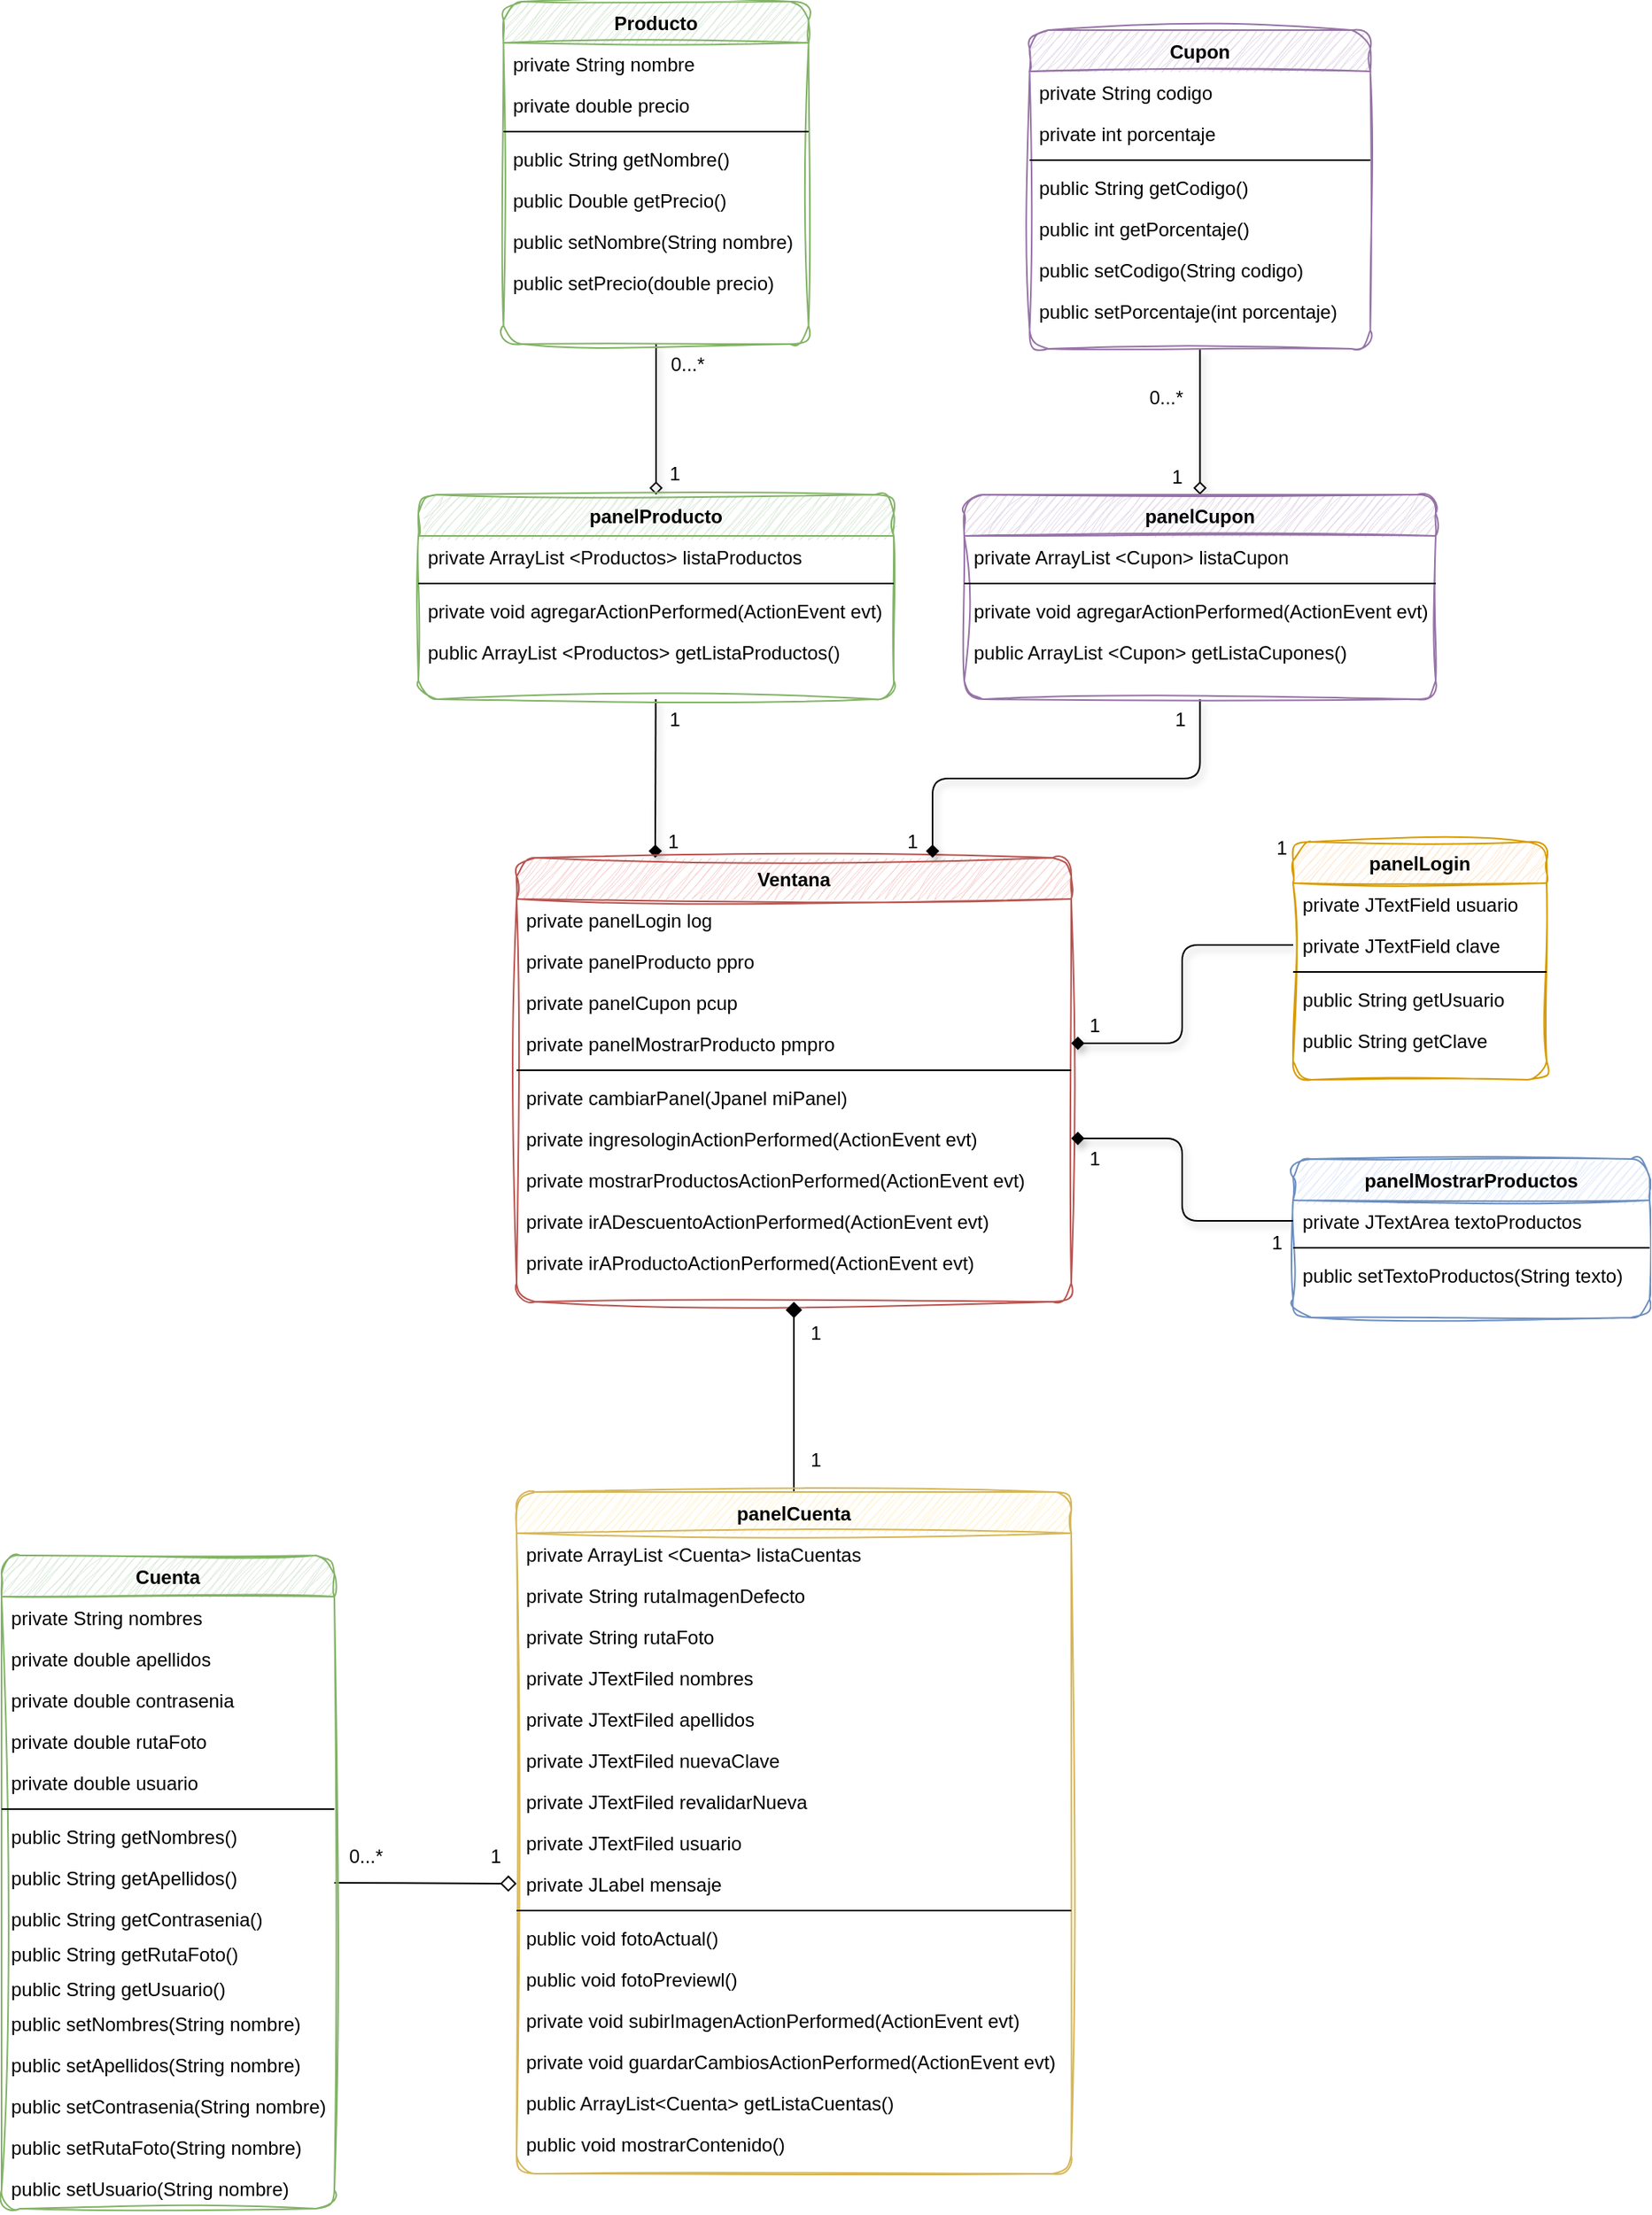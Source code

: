 <mxfile version="20.8.16" type="device" pages="2"><diagram id="C5RBs43oDa-KdzZeNtuy" name="Diagrama de clases"><mxGraphModel dx="7938" dy="5368" grid="1" gridSize="10" guides="1" tooltips="1" connect="1" arrows="1" fold="1" page="1" pageScale="1" pageWidth="3300" pageHeight="2339" math="0" shadow="0"><root><mxCell id="WIyWlLk6GJQsqaUBKTNV-0"/><mxCell id="WIyWlLk6GJQsqaUBKTNV-1" parent="WIyWlLk6GJQsqaUBKTNV-0"/><mxCell id="ND_-CDXDpB9eaoV7MshG-1" style="rounded=1;orthogonalLoop=1;jettySize=auto;html=1;endArrow=diamond;endFill=0;shadow=1;" parent="WIyWlLk6GJQsqaUBKTNV-1" source="4R_IPliVGQwQt_yFw6tF-0" target="4R_IPliVGQwQt_yFw6tF-20" edge="1"><mxGeometry relative="1" as="geometry"/></mxCell><mxCell id="4R_IPliVGQwQt_yFw6tF-0" value="Producto" style="swimlane;fontStyle=1;align=center;verticalAlign=top;childLayout=stackLayout;horizontal=1;startSize=26;horizontalStack=0;resizeParent=1;resizeLast=0;collapsible=1;marginBottom=0;rounded=1;shadow=0;strokeWidth=1;fillColor=#d5e8d4;strokeColor=#82b366;sketch=1;curveFitting=1;jiggle=2;" parent="WIyWlLk6GJQsqaUBKTNV-1" vertex="1"><mxGeometry x="-6213.25" y="-4630" width="192.5" height="216" as="geometry"><mxRectangle x="550" y="140" width="160" height="26" as="alternateBounds"/></mxGeometry></mxCell><mxCell id="4R_IPliVGQwQt_yFw6tF-1" value="private String nombre" style="text;align=left;verticalAlign=top;spacingLeft=4;spacingRight=4;overflow=hidden;rotatable=0;points=[[0,0.5],[1,0.5]];portConstraint=eastwest;" parent="4R_IPliVGQwQt_yFw6tF-0" vertex="1"><mxGeometry y="26" width="192.5" height="26" as="geometry"/></mxCell><mxCell id="4R_IPliVGQwQt_yFw6tF-2" value="private double precio" style="text;align=left;verticalAlign=top;spacingLeft=4;spacingRight=4;overflow=hidden;rotatable=0;points=[[0,0.5],[1,0.5]];portConstraint=eastwest;rounded=0;shadow=0;html=0;" parent="4R_IPliVGQwQt_yFw6tF-0" vertex="1"><mxGeometry y="52" width="192.5" height="26" as="geometry"/></mxCell><mxCell id="4R_IPliVGQwQt_yFw6tF-6" value="" style="line;html=1;strokeWidth=1;align=left;verticalAlign=middle;spacingTop=-1;spacingLeft=3;spacingRight=3;rotatable=0;labelPosition=right;points=[];portConstraint=eastwest;" parent="4R_IPliVGQwQt_yFw6tF-0" vertex="1"><mxGeometry y="78" width="192.5" height="8" as="geometry"/></mxCell><mxCell id="4R_IPliVGQwQt_yFw6tF-7" value="public String getNombre()" style="text;align=left;verticalAlign=top;spacingLeft=4;spacingRight=4;overflow=hidden;rotatable=0;points=[[0,0.5],[1,0.5]];portConstraint=eastwest;" parent="4R_IPliVGQwQt_yFw6tF-0" vertex="1"><mxGeometry y="86" width="192.5" height="26" as="geometry"/></mxCell><mxCell id="4R_IPliVGQwQt_yFw6tF-8" value="public Double getPrecio()" style="text;align=left;verticalAlign=top;spacingLeft=4;spacingRight=4;overflow=hidden;rotatable=0;points=[[0,0.5],[1,0.5]];portConstraint=eastwest;" parent="4R_IPliVGQwQt_yFw6tF-0" vertex="1"><mxGeometry y="112" width="192.5" height="26" as="geometry"/></mxCell><mxCell id="4R_IPliVGQwQt_yFw6tF-10" value="public setNombre(String nombre)" style="text;align=left;verticalAlign=top;spacingLeft=4;spacingRight=4;overflow=hidden;rotatable=0;points=[[0,0.5],[1,0.5]];portConstraint=eastwest;" parent="4R_IPliVGQwQt_yFw6tF-0" vertex="1"><mxGeometry y="138" width="192.5" height="26" as="geometry"/></mxCell><mxCell id="4R_IPliVGQwQt_yFw6tF-11" value="public setPrecio(double precio)&#10;" style="text;align=left;verticalAlign=top;spacingLeft=4;spacingRight=4;overflow=hidden;rotatable=0;points=[[0,0.5],[1,0.5]];portConstraint=eastwest;" parent="4R_IPliVGQwQt_yFw6tF-0" vertex="1"><mxGeometry y="164" width="192.5" height="26" as="geometry"/></mxCell><mxCell id="4R_IPliVGQwQt_yFw6tF-71" style="rounded=0;orthogonalLoop=1;jettySize=auto;html=1;entryX=0.5;entryY=0;entryDx=0;entryDy=0;endArrow=diamond;endFill=0;shadow=1;" parent="WIyWlLk6GJQsqaUBKTNV-1" source="4R_IPliVGQwQt_yFw6tF-12" target="4R_IPliVGQwQt_yFw6tF-66" edge="1"><mxGeometry relative="1" as="geometry"/></mxCell><mxCell id="4R_IPliVGQwQt_yFw6tF-12" value="Cupon" style="swimlane;fontStyle=1;align=center;verticalAlign=top;childLayout=stackLayout;horizontal=1;startSize=26;horizontalStack=0;resizeParent=1;resizeLast=0;collapsible=1;marginBottom=0;rounded=1;shadow=0;strokeWidth=1;fillColor=#e1d5e7;strokeColor=#9673a6;sketch=1;curveFitting=1;jiggle=2;" parent="WIyWlLk6GJQsqaUBKTNV-1" vertex="1"><mxGeometry x="-5881.25" y="-4612" width="215" height="201" as="geometry"><mxRectangle x="550" y="140" width="160" height="26" as="alternateBounds"/></mxGeometry></mxCell><mxCell id="4R_IPliVGQwQt_yFw6tF-13" value="private String codigo" style="text;align=left;verticalAlign=top;spacingLeft=4;spacingRight=4;overflow=hidden;rotatable=0;points=[[0,0.5],[1,0.5]];portConstraint=eastwest;" parent="4R_IPliVGQwQt_yFw6tF-12" vertex="1"><mxGeometry y="26" width="215" height="26" as="geometry"/></mxCell><mxCell id="4R_IPliVGQwQt_yFw6tF-14" value="private int porcentaje" style="text;align=left;verticalAlign=top;spacingLeft=4;spacingRight=4;overflow=hidden;rotatable=0;points=[[0,0.5],[1,0.5]];portConstraint=eastwest;rounded=0;shadow=0;html=0;" parent="4R_IPliVGQwQt_yFw6tF-12" vertex="1"><mxGeometry y="52" width="215" height="26" as="geometry"/></mxCell><mxCell id="4R_IPliVGQwQt_yFw6tF-15" value="" style="line;html=1;strokeWidth=1;align=left;verticalAlign=middle;spacingTop=-1;spacingLeft=3;spacingRight=3;rotatable=0;labelPosition=right;points=[];portConstraint=eastwest;" parent="4R_IPliVGQwQt_yFw6tF-12" vertex="1"><mxGeometry y="78" width="215" height="8" as="geometry"/></mxCell><mxCell id="4R_IPliVGQwQt_yFw6tF-16" value="public String getCodigo()" style="text;align=left;verticalAlign=top;spacingLeft=4;spacingRight=4;overflow=hidden;rotatable=0;points=[[0,0.5],[1,0.5]];portConstraint=eastwest;" parent="4R_IPliVGQwQt_yFw6tF-12" vertex="1"><mxGeometry y="86" width="215" height="26" as="geometry"/></mxCell><mxCell id="4R_IPliVGQwQt_yFw6tF-17" value="public int getPorcentaje()" style="text;align=left;verticalAlign=top;spacingLeft=4;spacingRight=4;overflow=hidden;rotatable=0;points=[[0,0.5],[1,0.5]];portConstraint=eastwest;" parent="4R_IPliVGQwQt_yFw6tF-12" vertex="1"><mxGeometry y="112" width="215" height="26" as="geometry"/></mxCell><mxCell id="4R_IPliVGQwQt_yFw6tF-18" value="public setCodigo(String codigo)" style="text;align=left;verticalAlign=top;spacingLeft=4;spacingRight=4;overflow=hidden;rotatable=0;points=[[0,0.5],[1,0.5]];portConstraint=eastwest;" parent="4R_IPliVGQwQt_yFw6tF-12" vertex="1"><mxGeometry y="138" width="215" height="26" as="geometry"/></mxCell><mxCell id="4R_IPliVGQwQt_yFw6tF-19" value="public setPorcentaje(int porcentaje)&#10;&#10;" style="text;align=left;verticalAlign=top;spacingLeft=4;spacingRight=4;overflow=hidden;rotatable=0;points=[[0,0.5],[1,0.5]];portConstraint=eastwest;" parent="4R_IPliVGQwQt_yFw6tF-12" vertex="1"><mxGeometry y="164" width="215" height="26" as="geometry"/></mxCell><mxCell id="Kkb9jTk2auVPgnDFwud0-0" style="rounded=1;orthogonalLoop=1;jettySize=auto;html=1;entryX=0.25;entryY=0;entryDx=0;entryDy=0;endArrow=diamond;endFill=1;shadow=1;" parent="WIyWlLk6GJQsqaUBKTNV-1" source="4R_IPliVGQwQt_yFw6tF-20" target="4R_IPliVGQwQt_yFw6tF-28" edge="1"><mxGeometry relative="1" as="geometry"/></mxCell><mxCell id="4R_IPliVGQwQt_yFw6tF-20" value="panelProducto" style="swimlane;fontStyle=1;align=center;verticalAlign=top;childLayout=stackLayout;horizontal=1;startSize=26;horizontalStack=0;resizeParent=1;resizeLast=0;collapsible=1;marginBottom=0;rounded=1;shadow=0;strokeWidth=1;fillColor=#d5e8d4;strokeColor=#82b366;sketch=1;curveFitting=1;jiggle=2;" parent="WIyWlLk6GJQsqaUBKTNV-1" vertex="1"><mxGeometry x="-6267" y="-4319" width="300" height="129" as="geometry"><mxRectangle x="550" y="140" width="160" height="26" as="alternateBounds"/></mxGeometry></mxCell><mxCell id="4R_IPliVGQwQt_yFw6tF-21" value="private ArrayList &lt;Productos&gt; listaProductos" style="text;align=left;verticalAlign=top;spacingLeft=4;spacingRight=4;overflow=hidden;rotatable=0;points=[[0,0.5],[1,0.5]];portConstraint=eastwest;" parent="4R_IPliVGQwQt_yFw6tF-20" vertex="1"><mxGeometry y="26" width="300" height="26" as="geometry"/></mxCell><mxCell id="4R_IPliVGQwQt_yFw6tF-23" value="" style="line;html=1;strokeWidth=1;align=left;verticalAlign=middle;spacingTop=-1;spacingLeft=3;spacingRight=3;rotatable=0;labelPosition=right;points=[];portConstraint=eastwest;" parent="4R_IPliVGQwQt_yFw6tF-20" vertex="1"><mxGeometry y="52" width="300" height="8" as="geometry"/></mxCell><mxCell id="4R_IPliVGQwQt_yFw6tF-24" value="private void agregarActionPerformed(ActionEvent evt)" style="text;align=left;verticalAlign=top;spacingLeft=4;spacingRight=4;overflow=hidden;rotatable=0;points=[[0,0.5],[1,0.5]];portConstraint=eastwest;" parent="4R_IPliVGQwQt_yFw6tF-20" vertex="1"><mxGeometry y="60" width="300" height="26" as="geometry"/></mxCell><mxCell id="ND_-CDXDpB9eaoV7MshG-0" value="public ArrayList &lt;Productos&gt; getListaProductos()" style="text;align=left;verticalAlign=top;spacingLeft=4;spacingRight=4;overflow=hidden;rotatable=0;points=[[0,0.5],[1,0.5]];portConstraint=eastwest;" parent="4R_IPliVGQwQt_yFw6tF-20" vertex="1"><mxGeometry y="86" width="300" height="26" as="geometry"/></mxCell><mxCell id="4R_IPliVGQwQt_yFw6tF-28" value="Ventana" style="swimlane;fontStyle=1;align=center;verticalAlign=top;childLayout=stackLayout;horizontal=1;startSize=26;horizontalStack=0;resizeParent=1;resizeLast=0;collapsible=1;marginBottom=0;rounded=1;shadow=0;strokeWidth=1;fillColor=#f8cecc;strokeColor=#b85450;sketch=1;curveFitting=1;jiggle=2;" parent="WIyWlLk6GJQsqaUBKTNV-1" vertex="1"><mxGeometry x="-6205" y="-4090" width="350" height="280" as="geometry"><mxRectangle x="550" y="140" width="160" height="26" as="alternateBounds"/></mxGeometry></mxCell><mxCell id="4R_IPliVGQwQt_yFw6tF-29" value="private panelLogin log" style="text;align=left;verticalAlign=top;spacingLeft=4;spacingRight=4;overflow=hidden;rotatable=0;points=[[0,0.5],[1,0.5]];portConstraint=eastwest;" parent="4R_IPliVGQwQt_yFw6tF-28" vertex="1"><mxGeometry y="26" width="350" height="26" as="geometry"/></mxCell><mxCell id="4R_IPliVGQwQt_yFw6tF-30" value="private panelProducto ppro" style="text;align=left;verticalAlign=top;spacingLeft=4;spacingRight=4;overflow=hidden;rotatable=0;points=[[0,0.5],[1,0.5]];portConstraint=eastwest;rounded=0;shadow=0;html=0;" parent="4R_IPliVGQwQt_yFw6tF-28" vertex="1"><mxGeometry y="52" width="350" height="26" as="geometry"/></mxCell><mxCell id="4R_IPliVGQwQt_yFw6tF-32" value="private panelCupon pcup" style="text;align=left;verticalAlign=top;spacingLeft=4;spacingRight=4;overflow=hidden;rotatable=0;points=[[0,0.5],[1,0.5]];portConstraint=eastwest;" parent="4R_IPliVGQwQt_yFw6tF-28" vertex="1"><mxGeometry y="78" width="350" height="26" as="geometry"/></mxCell><mxCell id="4R_IPliVGQwQt_yFw6tF-33" value="private panelMostrarProducto pmpro" style="text;align=left;verticalAlign=top;spacingLeft=4;spacingRight=4;overflow=hidden;rotatable=0;points=[[0,0.5],[1,0.5]];portConstraint=eastwest;" parent="4R_IPliVGQwQt_yFw6tF-28" vertex="1"><mxGeometry y="104" width="350" height="26" as="geometry"/></mxCell><mxCell id="4R_IPliVGQwQt_yFw6tF-31" value="" style="line;html=1;strokeWidth=1;align=left;verticalAlign=middle;spacingTop=-1;spacingLeft=3;spacingRight=3;rotatable=0;labelPosition=right;points=[];portConstraint=eastwest;" parent="4R_IPliVGQwQt_yFw6tF-28" vertex="1"><mxGeometry y="130" width="350" height="8" as="geometry"/></mxCell><mxCell id="4R_IPliVGQwQt_yFw6tF-35" value="private cambiarPanel(Jpanel miPanel)" style="text;align=left;verticalAlign=top;spacingLeft=4;spacingRight=4;overflow=hidden;rotatable=0;points=[[0,0.5],[1,0.5]];portConstraint=eastwest;" parent="4R_IPliVGQwQt_yFw6tF-28" vertex="1"><mxGeometry y="138" width="350" height="26" as="geometry"/></mxCell><mxCell id="Kkb9jTk2auVPgnDFwud0-4" value="private ingresologinActionPerformed(ActionEvent evt)&#10;" style="text;align=left;verticalAlign=top;spacingLeft=4;spacingRight=4;overflow=hidden;rotatable=0;points=[[0,0.5],[1,0.5]];portConstraint=eastwest;rounded=0;shadow=0;html=0;" parent="4R_IPliVGQwQt_yFw6tF-28" vertex="1"><mxGeometry y="164" width="350" height="26" as="geometry"/></mxCell><mxCell id="Kkb9jTk2auVPgnDFwud0-5" value="private mostrarProductosActionPerformed(ActionEvent evt)" style="text;align=left;verticalAlign=top;spacingLeft=4;spacingRight=4;overflow=hidden;rotatable=0;points=[[0,0.5],[1,0.5]];portConstraint=eastwest;rounded=0;shadow=0;html=0;" parent="4R_IPliVGQwQt_yFw6tF-28" vertex="1"><mxGeometry y="190" width="350" height="26" as="geometry"/></mxCell><mxCell id="Kkb9jTk2auVPgnDFwud0-6" value="private irADescuentoActionPerformed(ActionEvent evt)" style="text;align=left;verticalAlign=top;spacingLeft=4;spacingRight=4;overflow=hidden;rotatable=0;points=[[0,0.5],[1,0.5]];portConstraint=eastwest;rounded=0;shadow=0;html=0;" parent="4R_IPliVGQwQt_yFw6tF-28" vertex="1"><mxGeometry y="216" width="350" height="26" as="geometry"/></mxCell><mxCell id="Kkb9jTk2auVPgnDFwud0-17" value="private irAProductoActionPerformed(ActionEvent evt)" style="text;align=left;verticalAlign=top;spacingLeft=4;spacingRight=4;overflow=hidden;rotatable=0;points=[[0,0.5],[1,0.5]];portConstraint=eastwest;rounded=0;shadow=0;html=0;" parent="4R_IPliVGQwQt_yFw6tF-28" vertex="1"><mxGeometry y="242" width="350" height="26" as="geometry"/></mxCell><mxCell id="4R_IPliVGQwQt_yFw6tF-44" value="panelMostrarProductos&#10;" style="swimlane;fontStyle=1;align=center;verticalAlign=top;childLayout=stackLayout;horizontal=1;startSize=26;horizontalStack=0;resizeParent=1;resizeLast=0;collapsible=1;marginBottom=0;rounded=1;shadow=0;strokeWidth=1;sketch=1;curveFitting=1;jiggle=2;fillColor=#dae8fc;strokeColor=#6c8ebf;" parent="WIyWlLk6GJQsqaUBKTNV-1" vertex="1"><mxGeometry x="-5715" y="-3900" width="225" height="100" as="geometry"><mxRectangle x="550" y="140" width="160" height="26" as="alternateBounds"/></mxGeometry></mxCell><mxCell id="4R_IPliVGQwQt_yFw6tF-45" value="private JTextArea textoProductos" style="text;align=left;verticalAlign=top;spacingLeft=4;spacingRight=4;overflow=hidden;rotatable=0;points=[[0,0.5],[1,0.5]];portConstraint=eastwest;" parent="4R_IPliVGQwQt_yFw6tF-44" vertex="1"><mxGeometry y="26" width="225" height="26" as="geometry"/></mxCell><mxCell id="4R_IPliVGQwQt_yFw6tF-47" value="" style="line;html=1;strokeWidth=1;align=left;verticalAlign=middle;spacingTop=-1;spacingLeft=3;spacingRight=3;rotatable=0;labelPosition=right;points=[];portConstraint=eastwest;" parent="4R_IPliVGQwQt_yFw6tF-44" vertex="1"><mxGeometry y="52" width="225" height="8" as="geometry"/></mxCell><mxCell id="4R_IPliVGQwQt_yFw6tF-48" value="public setTextoProductos(String texto)" style="text;align=left;verticalAlign=top;spacingLeft=4;spacingRight=4;overflow=hidden;rotatable=0;points=[[0,0.5],[1,0.5]];portConstraint=eastwest;" parent="4R_IPliVGQwQt_yFw6tF-44" vertex="1"><mxGeometry y="60" width="225" height="26" as="geometry"/></mxCell><mxCell id="4R_IPliVGQwQt_yFw6tF-52" value="panelLogin" style="swimlane;fontStyle=1;align=center;verticalAlign=top;childLayout=stackLayout;horizontal=1;startSize=26;horizontalStack=0;resizeParent=1;resizeLast=0;collapsible=1;marginBottom=0;rounded=1;shadow=0;strokeWidth=1;fillColor=#ffe6cc;strokeColor=#d79b00;sketch=1;curveFitting=1;jiggle=2;" parent="WIyWlLk6GJQsqaUBKTNV-1" vertex="1"><mxGeometry x="-5715" y="-4100" width="160" height="150" as="geometry"><mxRectangle x="550" y="140" width="160" height="26" as="alternateBounds"/></mxGeometry></mxCell><mxCell id="4R_IPliVGQwQt_yFw6tF-53" value="private JTextField usuario" style="text;align=left;verticalAlign=top;spacingLeft=4;spacingRight=4;overflow=hidden;rotatable=0;points=[[0,0.5],[1,0.5]];portConstraint=eastwest;" parent="4R_IPliVGQwQt_yFw6tF-52" vertex="1"><mxGeometry y="26" width="160" height="26" as="geometry"/></mxCell><mxCell id="4R_IPliVGQwQt_yFw6tF-54" value="private JTextField clave" style="text;align=left;verticalAlign=top;spacingLeft=4;spacingRight=4;overflow=hidden;rotatable=0;points=[[0,0.5],[1,0.5]];portConstraint=eastwest;rounded=0;shadow=0;html=0;" parent="4R_IPliVGQwQt_yFw6tF-52" vertex="1"><mxGeometry y="52" width="160" height="26" as="geometry"/></mxCell><mxCell id="4R_IPliVGQwQt_yFw6tF-55" value="" style="line;html=1;strokeWidth=1;align=left;verticalAlign=middle;spacingTop=-1;spacingLeft=3;spacingRight=3;rotatable=0;labelPosition=right;points=[];portConstraint=eastwest;" parent="4R_IPliVGQwQt_yFw6tF-52" vertex="1"><mxGeometry y="78" width="160" height="8" as="geometry"/></mxCell><mxCell id="4R_IPliVGQwQt_yFw6tF-56" value="public String getUsuario" style="text;align=left;verticalAlign=top;spacingLeft=4;spacingRight=4;overflow=hidden;rotatable=0;points=[[0,0.5],[1,0.5]];portConstraint=eastwest;" parent="4R_IPliVGQwQt_yFw6tF-52" vertex="1"><mxGeometry y="86" width="160" height="26" as="geometry"/></mxCell><mxCell id="4R_IPliVGQwQt_yFw6tF-57" value="public String getClave" style="text;align=left;verticalAlign=top;spacingLeft=4;spacingRight=4;overflow=hidden;rotatable=0;points=[[0,0.5],[1,0.5]];portConstraint=eastwest;" parent="4R_IPliVGQwQt_yFw6tF-52" vertex="1"><mxGeometry y="112" width="160" height="26" as="geometry"/></mxCell><mxCell id="Kkb9jTk2auVPgnDFwud0-1" style="edgeStyle=orthogonalEdgeStyle;rounded=1;orthogonalLoop=1;jettySize=auto;html=1;entryX=0.75;entryY=0;entryDx=0;entryDy=0;endArrow=diamond;endFill=1;shadow=1;" parent="WIyWlLk6GJQsqaUBKTNV-1" source="4R_IPliVGQwQt_yFw6tF-66" target="4R_IPliVGQwQt_yFw6tF-28" edge="1"><mxGeometry relative="1" as="geometry"/></mxCell><mxCell id="4R_IPliVGQwQt_yFw6tF-66" value="panelCupon" style="swimlane;fontStyle=1;align=center;verticalAlign=top;childLayout=stackLayout;horizontal=1;startSize=26;horizontalStack=0;resizeParent=1;resizeLast=0;collapsible=1;marginBottom=0;rounded=1;shadow=0;strokeWidth=1;fillColor=#e1d5e7;strokeColor=#9673a6;sketch=1;curveFitting=1;jiggle=2;" parent="WIyWlLk6GJQsqaUBKTNV-1" vertex="1"><mxGeometry x="-5922.5" y="-4319" width="297.5" height="129" as="geometry"><mxRectangle x="550" y="140" width="160" height="26" as="alternateBounds"/></mxGeometry></mxCell><mxCell id="4R_IPliVGQwQt_yFw6tF-67" value="private ArrayList &lt;Cupon&gt; listaCupon" style="text;align=left;verticalAlign=top;spacingLeft=4;spacingRight=4;overflow=hidden;rotatable=0;points=[[0,0.5],[1,0.5]];portConstraint=eastwest;" parent="4R_IPliVGQwQt_yFw6tF-66" vertex="1"><mxGeometry y="26" width="297.5" height="26" as="geometry"/></mxCell><mxCell id="4R_IPliVGQwQt_yFw6tF-69" value="" style="line;html=1;strokeWidth=1;align=left;verticalAlign=middle;spacingTop=-1;spacingLeft=3;spacingRight=3;rotatable=0;labelPosition=right;points=[];portConstraint=eastwest;" parent="4R_IPliVGQwQt_yFw6tF-66" vertex="1"><mxGeometry y="52" width="297.5" height="8" as="geometry"/></mxCell><mxCell id="4R_IPliVGQwQt_yFw6tF-70" value="private void agregarActionPerformed(ActionEvent evt)" style="text;align=left;verticalAlign=top;spacingLeft=4;spacingRight=4;overflow=hidden;rotatable=0;points=[[0,0.5],[1,0.5]];portConstraint=eastwest;" parent="4R_IPliVGQwQt_yFw6tF-66" vertex="1"><mxGeometry y="60" width="297.5" height="26" as="geometry"/></mxCell><mxCell id="ND_-CDXDpB9eaoV7MshG-2" value="public ArrayList &lt;Cupon&gt; getListaCupones()" style="text;align=left;verticalAlign=top;spacingLeft=4;spacingRight=4;overflow=hidden;rotatable=0;points=[[0,0.5],[1,0.5]];portConstraint=eastwest;" parent="4R_IPliVGQwQt_yFw6tF-66" vertex="1"><mxGeometry y="86" width="297.5" height="26" as="geometry"/></mxCell><mxCell id="Kkb9jTk2auVPgnDFwud0-2" style="edgeStyle=orthogonalEdgeStyle;rounded=1;orthogonalLoop=1;jettySize=auto;html=1;entryX=1;entryY=0.5;entryDx=0;entryDy=0;endArrow=diamond;endFill=1;shadow=1;" parent="WIyWlLk6GJQsqaUBKTNV-1" source="4R_IPliVGQwQt_yFw6tF-54" target="4R_IPliVGQwQt_yFw6tF-33" edge="1"><mxGeometry relative="1" as="geometry"/></mxCell><mxCell id="Kkb9jTk2auVPgnDFwud0-18" style="edgeStyle=orthogonalEdgeStyle;rounded=1;orthogonalLoop=1;jettySize=auto;html=1;entryX=0;entryY=0.5;entryDx=0;entryDy=0;endArrow=none;endFill=0;startArrow=diamond;startFill=1;shadow=1;" parent="WIyWlLk6GJQsqaUBKTNV-1" source="Kkb9jTk2auVPgnDFwud0-4" target="4R_IPliVGQwQt_yFw6tF-45" edge="1"><mxGeometry relative="1" as="geometry"/></mxCell><mxCell id="Kkb9jTk2auVPgnDFwud0-19" value="1" style="text;html=1;strokeColor=none;fillColor=none;align=center;verticalAlign=middle;whiteSpace=wrap;rounded=0;" parent="WIyWlLk6GJQsqaUBKTNV-1" vertex="1"><mxGeometry x="-6110" y="-4342" width="10" height="20" as="geometry"/></mxCell><mxCell id="Kkb9jTk2auVPgnDFwud0-20" value="0...*" style="text;html=1;strokeColor=none;fillColor=none;align=center;verticalAlign=middle;whiteSpace=wrap;rounded=0;" parent="WIyWlLk6GJQsqaUBKTNV-1" vertex="1"><mxGeometry x="-6107" y="-4411" width="20" height="20" as="geometry"/></mxCell><mxCell id="Kkb9jTk2auVPgnDFwud0-21" value="0...*" style="text;html=1;strokeColor=none;fillColor=none;align=center;verticalAlign=middle;whiteSpace=wrap;rounded=0;" parent="WIyWlLk6GJQsqaUBKTNV-1" vertex="1"><mxGeometry x="-5805" y="-4390" width="20" height="20" as="geometry"/></mxCell><mxCell id="Kkb9jTk2auVPgnDFwud0-22" value="1" style="text;html=1;strokeColor=none;fillColor=none;align=center;verticalAlign=middle;whiteSpace=wrap;rounded=0;" parent="WIyWlLk6GJQsqaUBKTNV-1" vertex="1"><mxGeometry x="-5793" y="-4340" width="10" height="20" as="geometry"/></mxCell><mxCell id="Kkb9jTk2auVPgnDFwud0-23" value="1" style="text;html=1;strokeColor=none;fillColor=none;align=center;verticalAlign=middle;whiteSpace=wrap;rounded=0;" parent="WIyWlLk6GJQsqaUBKTNV-1" vertex="1"><mxGeometry x="-6110" y="-4187" width="10" height="20" as="geometry"/></mxCell><mxCell id="Kkb9jTk2auVPgnDFwud0-24" value="1" style="text;html=1;strokeColor=none;fillColor=none;align=center;verticalAlign=middle;whiteSpace=wrap;rounded=0;" parent="WIyWlLk6GJQsqaUBKTNV-1" vertex="1"><mxGeometry x="-6111" y="-4110" width="10" height="20" as="geometry"/></mxCell><mxCell id="Kkb9jTk2auVPgnDFwud0-25" value="1" style="text;html=1;strokeColor=none;fillColor=none;align=center;verticalAlign=middle;whiteSpace=wrap;rounded=0;" parent="WIyWlLk6GJQsqaUBKTNV-1" vertex="1"><mxGeometry x="-5960" y="-4110" width="10" height="20" as="geometry"/></mxCell><mxCell id="Kkb9jTk2auVPgnDFwud0-26" value="1" style="text;html=1;strokeColor=none;fillColor=none;align=center;verticalAlign=middle;whiteSpace=wrap;rounded=0;" parent="WIyWlLk6GJQsqaUBKTNV-1" vertex="1"><mxGeometry x="-5791" y="-4187" width="10" height="20" as="geometry"/></mxCell><mxCell id="Kkb9jTk2auVPgnDFwud0-27" value="1" style="text;html=1;strokeColor=none;fillColor=none;align=center;verticalAlign=middle;whiteSpace=wrap;rounded=0;" parent="WIyWlLk6GJQsqaUBKTNV-1" vertex="1"><mxGeometry x="-5845" y="-3994" width="10" height="20" as="geometry"/></mxCell><mxCell id="Kkb9jTk2auVPgnDFwud0-28" value="1" style="text;html=1;strokeColor=none;fillColor=none;align=center;verticalAlign=middle;whiteSpace=wrap;rounded=0;" parent="WIyWlLk6GJQsqaUBKTNV-1" vertex="1"><mxGeometry x="-5727" y="-4106" width="10" height="20" as="geometry"/></mxCell><mxCell id="Kkb9jTk2auVPgnDFwud0-29" value="1" style="text;html=1;strokeColor=none;fillColor=none;align=center;verticalAlign=middle;whiteSpace=wrap;rounded=0;" parent="WIyWlLk6GJQsqaUBKTNV-1" vertex="1"><mxGeometry x="-5845" y="-3910" width="10" height="20" as="geometry"/></mxCell><mxCell id="Kkb9jTk2auVPgnDFwud0-30" value="1" style="text;html=1;strokeColor=none;fillColor=none;align=center;verticalAlign=middle;whiteSpace=wrap;rounded=0;" parent="WIyWlLk6GJQsqaUBKTNV-1" vertex="1"><mxGeometry x="-5730" y="-3857" width="10" height="20" as="geometry"/></mxCell><mxCell id="KYd6VJcS6WexPO2c9vBE-14" style="edgeStyle=none;curved=1;rounded=0;orthogonalLoop=1;jettySize=auto;html=1;entryX=0;entryY=0.5;entryDx=0;entryDy=0;fontSize=12;endArrow=diamond;endFill=0;startSize=8;endSize=8;" parent="WIyWlLk6GJQsqaUBKTNV-1" source="qO480Ri10GIV4vf2glms-0" target="KYd6VJcS6WexPO2c9vBE-21" edge="1"><mxGeometry relative="1" as="geometry"/></mxCell><mxCell id="qO480Ri10GIV4vf2glms-0" value="Cuenta" style="swimlane;fontStyle=1;align=center;verticalAlign=top;childLayout=stackLayout;horizontal=1;startSize=26;horizontalStack=0;resizeParent=1;resizeLast=0;collapsible=1;marginBottom=0;rounded=1;shadow=0;strokeWidth=1;fillColor=#d5e8d4;strokeColor=#82b366;sketch=1;curveFitting=1;jiggle=2;" parent="WIyWlLk6GJQsqaUBKTNV-1" vertex="1"><mxGeometry x="-6530" y="-3650" width="210" height="412" as="geometry"><mxRectangle x="550" y="140" width="160" height="26" as="alternateBounds"/></mxGeometry></mxCell><mxCell id="qO480Ri10GIV4vf2glms-1" value="private String nombres" style="text;align=left;verticalAlign=top;spacingLeft=4;spacingRight=4;overflow=hidden;rotatable=0;points=[[0,0.5],[1,0.5]];portConstraint=eastwest;" parent="qO480Ri10GIV4vf2glms-0" vertex="1"><mxGeometry y="26" width="210" height="26" as="geometry"/></mxCell><mxCell id="qO480Ri10GIV4vf2glms-2" value="private double apellidos" style="text;align=left;verticalAlign=top;spacingLeft=4;spacingRight=4;overflow=hidden;rotatable=0;points=[[0,0.5],[1,0.5]];portConstraint=eastwest;rounded=0;shadow=0;html=0;" parent="qO480Ri10GIV4vf2glms-0" vertex="1"><mxGeometry y="52" width="210" height="26" as="geometry"/></mxCell><mxCell id="qO480Ri10GIV4vf2glms-8" value="private double contrasenia" style="text;align=left;verticalAlign=top;spacingLeft=4;spacingRight=4;overflow=hidden;rotatable=0;points=[[0,0.5],[1,0.5]];portConstraint=eastwest;rounded=0;shadow=0;html=0;" parent="qO480Ri10GIV4vf2glms-0" vertex="1"><mxGeometry y="78" width="210" height="26" as="geometry"/></mxCell><mxCell id="qO480Ri10GIV4vf2glms-10" value="private double rutaFoto" style="text;align=left;verticalAlign=top;spacingLeft=4;spacingRight=4;overflow=hidden;rotatable=0;points=[[0,0.5],[1,0.5]];portConstraint=eastwest;rounded=0;shadow=0;html=0;" parent="qO480Ri10GIV4vf2glms-0" vertex="1"><mxGeometry y="104" width="210" height="26" as="geometry"/></mxCell><mxCell id="qO480Ri10GIV4vf2glms-9" value="private double usuario" style="text;align=left;verticalAlign=top;spacingLeft=4;spacingRight=4;overflow=hidden;rotatable=0;points=[[0,0.5],[1,0.5]];portConstraint=eastwest;rounded=0;shadow=0;html=0;" parent="qO480Ri10GIV4vf2glms-0" vertex="1"><mxGeometry y="130" width="210" height="26" as="geometry"/></mxCell><mxCell id="qO480Ri10GIV4vf2glms-3" value="" style="line;html=1;strokeWidth=1;align=left;verticalAlign=middle;spacingTop=-1;spacingLeft=3;spacingRight=3;rotatable=0;labelPosition=right;points=[];portConstraint=eastwest;" parent="qO480Ri10GIV4vf2glms-0" vertex="1"><mxGeometry y="156" width="210" height="8" as="geometry"/></mxCell><mxCell id="qO480Ri10GIV4vf2glms-4" value="public String getNombres()" style="text;align=left;verticalAlign=top;spacingLeft=4;spacingRight=4;overflow=hidden;rotatable=0;points=[[0,0.5],[1,0.5]];portConstraint=eastwest;" parent="qO480Ri10GIV4vf2glms-0" vertex="1"><mxGeometry y="164" width="210" height="26" as="geometry"/></mxCell><mxCell id="qO480Ri10GIV4vf2glms-5" value="public String getApellidos()" style="text;align=left;verticalAlign=top;spacingLeft=4;spacingRight=4;overflow=hidden;rotatable=0;points=[[0,0.5],[1,0.5]];portConstraint=eastwest;" parent="qO480Ri10GIV4vf2glms-0" vertex="1"><mxGeometry y="190" width="210" height="26" as="geometry"/></mxCell><mxCell id="KYd6VJcS6WexPO2c9vBE-0" value="public String getContrasenia()" style="text;align=left;verticalAlign=top;spacingLeft=4;spacingRight=4;overflow=hidden;rotatable=0;points=[[0,0.5],[1,0.5]];portConstraint=eastwest;" parent="qO480Ri10GIV4vf2glms-0" vertex="1"><mxGeometry y="216" width="210" height="22" as="geometry"/></mxCell><mxCell id="KYd6VJcS6WexPO2c9vBE-1" value="public String getRutaFoto()" style="text;align=left;verticalAlign=top;spacingLeft=4;spacingRight=4;overflow=hidden;rotatable=0;points=[[0,0.5],[1,0.5]];portConstraint=eastwest;" parent="qO480Ri10GIV4vf2glms-0" vertex="1"><mxGeometry y="238" width="210" height="22" as="geometry"/></mxCell><mxCell id="KYd6VJcS6WexPO2c9vBE-2" value="public String getUsuario()" style="text;align=left;verticalAlign=top;spacingLeft=4;spacingRight=4;overflow=hidden;rotatable=0;points=[[0,0.5],[1,0.5]];portConstraint=eastwest;" parent="qO480Ri10GIV4vf2glms-0" vertex="1"><mxGeometry y="260" width="210" height="22" as="geometry"/></mxCell><mxCell id="qO480Ri10GIV4vf2glms-6" value="public setNombres(String nombre)" style="text;align=left;verticalAlign=top;spacingLeft=4;spacingRight=4;overflow=hidden;rotatable=0;points=[[0,0.5],[1,0.5]];portConstraint=eastwest;" parent="qO480Ri10GIV4vf2glms-0" vertex="1"><mxGeometry y="282" width="210" height="26" as="geometry"/></mxCell><mxCell id="KYd6VJcS6WexPO2c9vBE-3" value="public setApellidos(String nombre)" style="text;align=left;verticalAlign=top;spacingLeft=4;spacingRight=4;overflow=hidden;rotatable=0;points=[[0,0.5],[1,0.5]];portConstraint=eastwest;" parent="qO480Ri10GIV4vf2glms-0" vertex="1"><mxGeometry y="308" width="210" height="26" as="geometry"/></mxCell><mxCell id="KYd6VJcS6WexPO2c9vBE-4" value="public setContrasenia(String nombre)" style="text;align=left;verticalAlign=top;spacingLeft=4;spacingRight=4;overflow=hidden;rotatable=0;points=[[0,0.5],[1,0.5]];portConstraint=eastwest;" parent="qO480Ri10GIV4vf2glms-0" vertex="1"><mxGeometry y="334" width="210" height="26" as="geometry"/></mxCell><mxCell id="KYd6VJcS6WexPO2c9vBE-5" value="public setRutaFoto(String nombre)" style="text;align=left;verticalAlign=top;spacingLeft=4;spacingRight=4;overflow=hidden;rotatable=0;points=[[0,0.5],[1,0.5]];portConstraint=eastwest;" parent="qO480Ri10GIV4vf2glms-0" vertex="1"><mxGeometry y="360" width="210" height="26" as="geometry"/></mxCell><mxCell id="KYd6VJcS6WexPO2c9vBE-6" value="public setUsuario(String nombre)" style="text;align=left;verticalAlign=top;spacingLeft=4;spacingRight=4;overflow=hidden;rotatable=0;points=[[0,0.5],[1,0.5]];portConstraint=eastwest;" parent="qO480Ri10GIV4vf2glms-0" vertex="1"><mxGeometry y="386" width="210" height="26" as="geometry"/></mxCell><mxCell id="KYd6VJcS6WexPO2c9vBE-13" style="edgeStyle=none;curved=1;rounded=0;orthogonalLoop=1;jettySize=auto;html=1;entryX=0.5;entryY=1;entryDx=0;entryDy=0;fontSize=12;startSize=8;endSize=8;endArrow=diamond;endFill=1;" parent="WIyWlLk6GJQsqaUBKTNV-1" source="KYd6VJcS6WexPO2c9vBE-7" target="4R_IPliVGQwQt_yFw6tF-28" edge="1"><mxGeometry relative="1" as="geometry"/></mxCell><mxCell id="KYd6VJcS6WexPO2c9vBE-7" value="panelCuenta" style="swimlane;fontStyle=1;align=center;verticalAlign=top;childLayout=stackLayout;horizontal=1;startSize=26;horizontalStack=0;resizeParent=1;resizeLast=0;collapsible=1;marginBottom=0;rounded=1;shadow=0;strokeWidth=1;fillColor=#fff2cc;strokeColor=#d6b656;sketch=1;curveFitting=1;jiggle=2;" parent="WIyWlLk6GJQsqaUBKTNV-1" vertex="1"><mxGeometry x="-6205" y="-3690" width="350" height="430" as="geometry"><mxRectangle x="550" y="140" width="160" height="26" as="alternateBounds"/></mxGeometry></mxCell><mxCell id="KYd6VJcS6WexPO2c9vBE-8" value="private ArrayList &lt;Cuenta&gt; listaCuentas" style="text;align=left;verticalAlign=top;spacingLeft=4;spacingRight=4;overflow=hidden;rotatable=0;points=[[0,0.5],[1,0.5]];portConstraint=eastwest;" parent="KYd6VJcS6WexPO2c9vBE-7" vertex="1"><mxGeometry y="26" width="350" height="26" as="geometry"/></mxCell><mxCell id="KYd6VJcS6WexPO2c9vBE-9" value="private String rutaImagenDefecto" style="text;align=left;verticalAlign=top;spacingLeft=4;spacingRight=4;overflow=hidden;rotatable=0;points=[[0,0.5],[1,0.5]];portConstraint=eastwest;rounded=0;shadow=0;html=0;" parent="KYd6VJcS6WexPO2c9vBE-7" vertex="1"><mxGeometry y="52" width="350" height="26" as="geometry"/></mxCell><mxCell id="KYd6VJcS6WexPO2c9vBE-15" value="private String rutaFoto" style="text;align=left;verticalAlign=top;spacingLeft=4;spacingRight=4;overflow=hidden;rotatable=0;points=[[0,0.5],[1,0.5]];portConstraint=eastwest;rounded=0;shadow=0;html=0;" parent="KYd6VJcS6WexPO2c9vBE-7" vertex="1"><mxGeometry y="78" width="350" height="26" as="geometry"/></mxCell><mxCell id="KYd6VJcS6WexPO2c9vBE-16" value="private JTextFiled nombres" style="text;align=left;verticalAlign=top;spacingLeft=4;spacingRight=4;overflow=hidden;rotatable=0;points=[[0,0.5],[1,0.5]];portConstraint=eastwest;rounded=0;shadow=0;html=0;" parent="KYd6VJcS6WexPO2c9vBE-7" vertex="1"><mxGeometry y="104" width="350" height="26" as="geometry"/></mxCell><mxCell id="KYd6VJcS6WexPO2c9vBE-17" value="private JTextFiled apellidos" style="text;align=left;verticalAlign=top;spacingLeft=4;spacingRight=4;overflow=hidden;rotatable=0;points=[[0,0.5],[1,0.5]];portConstraint=eastwest;rounded=0;shadow=0;html=0;" parent="KYd6VJcS6WexPO2c9vBE-7" vertex="1"><mxGeometry y="130" width="350" height="26" as="geometry"/></mxCell><mxCell id="KYd6VJcS6WexPO2c9vBE-18" value="private JTextFiled nuevaClave" style="text;align=left;verticalAlign=top;spacingLeft=4;spacingRight=4;overflow=hidden;rotatable=0;points=[[0,0.5],[1,0.5]];portConstraint=eastwest;rounded=0;shadow=0;html=0;" parent="KYd6VJcS6WexPO2c9vBE-7" vertex="1"><mxGeometry y="156" width="350" height="26" as="geometry"/></mxCell><mxCell id="KYd6VJcS6WexPO2c9vBE-20" value="private JTextFiled revalidarNueva" style="text;align=left;verticalAlign=top;spacingLeft=4;spacingRight=4;overflow=hidden;rotatable=0;points=[[0,0.5],[1,0.5]];portConstraint=eastwest;rounded=0;shadow=0;html=0;" parent="KYd6VJcS6WexPO2c9vBE-7" vertex="1"><mxGeometry y="182" width="350" height="26" as="geometry"/></mxCell><mxCell id="KYd6VJcS6WexPO2c9vBE-19" value="private JTextFiled usuario" style="text;align=left;verticalAlign=top;spacingLeft=4;spacingRight=4;overflow=hidden;rotatable=0;points=[[0,0.5],[1,0.5]];portConstraint=eastwest;rounded=0;shadow=0;html=0;" parent="KYd6VJcS6WexPO2c9vBE-7" vertex="1"><mxGeometry y="208" width="350" height="26" as="geometry"/></mxCell><mxCell id="KYd6VJcS6WexPO2c9vBE-21" value="private JLabel mensaje" style="text;align=left;verticalAlign=top;spacingLeft=4;spacingRight=4;overflow=hidden;rotatable=0;points=[[0,0.5],[1,0.5]];portConstraint=eastwest;rounded=0;shadow=0;html=0;" parent="KYd6VJcS6WexPO2c9vBE-7" vertex="1"><mxGeometry y="234" width="350" height="26" as="geometry"/></mxCell><mxCell id="KYd6VJcS6WexPO2c9vBE-10" value="" style="line;html=1;strokeWidth=1;align=left;verticalAlign=middle;spacingTop=-1;spacingLeft=3;spacingRight=3;rotatable=0;labelPosition=right;points=[];portConstraint=eastwest;" parent="KYd6VJcS6WexPO2c9vBE-7" vertex="1"><mxGeometry y="260" width="350" height="8" as="geometry"/></mxCell><mxCell id="KYd6VJcS6WexPO2c9vBE-11" value="public void fotoActual()" style="text;align=left;verticalAlign=top;spacingLeft=4;spacingRight=4;overflow=hidden;rotatable=0;points=[[0,0.5],[1,0.5]];portConstraint=eastwest;" parent="KYd6VJcS6WexPO2c9vBE-7" vertex="1"><mxGeometry y="268" width="350" height="26" as="geometry"/></mxCell><mxCell id="KYd6VJcS6WexPO2c9vBE-12" value="public void fotoPreviewl()" style="text;align=left;verticalAlign=top;spacingLeft=4;spacingRight=4;overflow=hidden;rotatable=0;points=[[0,0.5],[1,0.5]];portConstraint=eastwest;" parent="KYd6VJcS6WexPO2c9vBE-7" vertex="1"><mxGeometry y="294" width="350" height="26" as="geometry"/></mxCell><mxCell id="KYd6VJcS6WexPO2c9vBE-22" value="private void subirImagenActionPerformed(ActionEvent evt)" style="text;align=left;verticalAlign=top;spacingLeft=4;spacingRight=4;overflow=hidden;rotatable=0;points=[[0,0.5],[1,0.5]];portConstraint=eastwest;" parent="KYd6VJcS6WexPO2c9vBE-7" vertex="1"><mxGeometry y="320" width="350" height="26" as="geometry"/></mxCell><mxCell id="KYd6VJcS6WexPO2c9vBE-23" value="private void guardarCambiosActionPerformed(ActionEvent evt)" style="text;align=left;verticalAlign=top;spacingLeft=4;spacingRight=4;overflow=hidden;rotatable=0;points=[[0,0.5],[1,0.5]];portConstraint=eastwest;" parent="KYd6VJcS6WexPO2c9vBE-7" vertex="1"><mxGeometry y="346" width="350" height="26" as="geometry"/></mxCell><mxCell id="KYd6VJcS6WexPO2c9vBE-24" value="public ArrayList&lt;Cuenta&gt; getListaCuentas()" style="text;align=left;verticalAlign=top;spacingLeft=4;spacingRight=4;overflow=hidden;rotatable=0;points=[[0,0.5],[1,0.5]];portConstraint=eastwest;" parent="KYd6VJcS6WexPO2c9vBE-7" vertex="1"><mxGeometry y="372" width="350" height="26" as="geometry"/></mxCell><mxCell id="KYd6VJcS6WexPO2c9vBE-25" value="public void mostrarContenido()" style="text;align=left;verticalAlign=top;spacingLeft=4;spacingRight=4;overflow=hidden;rotatable=0;points=[[0,0.5],[1,0.5]];portConstraint=eastwest;" parent="KYd6VJcS6WexPO2c9vBE-7" vertex="1"><mxGeometry y="398" width="350" height="26" as="geometry"/></mxCell><mxCell id="KYd6VJcS6WexPO2c9vBE-27" value="1" style="text;html=1;strokeColor=none;fillColor=none;align=center;verticalAlign=middle;whiteSpace=wrap;rounded=0;" parent="WIyWlLk6GJQsqaUBKTNV-1" vertex="1"><mxGeometry x="-6020.75" y="-3800" width="10" height="20" as="geometry"/></mxCell><mxCell id="KYd6VJcS6WexPO2c9vBE-28" value="1" style="text;html=1;strokeColor=none;fillColor=none;align=center;verticalAlign=middle;whiteSpace=wrap;rounded=0;" parent="WIyWlLk6GJQsqaUBKTNV-1" vertex="1"><mxGeometry x="-6020.75" y="-3720" width="10" height="20" as="geometry"/></mxCell><mxCell id="KYd6VJcS6WexPO2c9vBE-29" value="1" style="text;html=1;strokeColor=none;fillColor=none;align=center;verticalAlign=middle;whiteSpace=wrap;rounded=0;" parent="WIyWlLk6GJQsqaUBKTNV-1" vertex="1"><mxGeometry x="-6223.25" y="-3470" width="10" height="20" as="geometry"/></mxCell><mxCell id="KYd6VJcS6WexPO2c9vBE-30" value="0...*" style="text;html=1;strokeColor=none;fillColor=none;align=center;verticalAlign=middle;whiteSpace=wrap;rounded=0;" parent="WIyWlLk6GJQsqaUBKTNV-1" vertex="1"><mxGeometry x="-6310" y="-3470" width="20" height="20" as="geometry"/></mxCell></root></mxGraphModel></diagram><diagram id="hY5EmnXwQniPKa-KbRkT" name="flujo"><mxGraphModel dx="2746" dy="657" grid="1" gridSize="10" guides="1" tooltips="1" connect="1" arrows="1" fold="1" page="1" pageScale="1" pageWidth="1700" pageHeight="1100" math="0" shadow="0"><root><mxCell id="0"/><mxCell id="1" parent="0"/><mxCell id="OY4jxwYYyqtLeXkVlJrW-62" value="" style="rounded=0;whiteSpace=wrap;html=1;fontSize=16;" parent="1" vertex="1"><mxGeometry x="106" y="397" width="770" height="500" as="geometry"/></mxCell><mxCell id="OY4jxwYYyqtLeXkVlJrW-41" value="" style="rounded=0;whiteSpace=wrap;html=1;fontSize=16;" parent="1" vertex="1"><mxGeometry x="420" y="497" width="450" height="320" as="geometry"/></mxCell><mxCell id="OY4jxwYYyqtLeXkVlJrW-12" value="Arraylist &amp;lt;Producto&amp;gt; &lt;font color=&quot;#0000ff&quot;&gt;listaProductos&lt;/font&gt;" style="text;html=1;strokeColor=none;fillColor=none;align=left;verticalAlign=middle;whiteSpace=wrap;rounded=0;fontSize=16;" parent="1" vertex="1"><mxGeometry x="862" y="30" width="270" height="30" as="geometry"/></mxCell><mxCell id="OY4jxwYYyqtLeXkVlJrW-13" value="Producto&lt;br&gt;Tomate&lt;br&gt;5" style="rounded=0;whiteSpace=wrap;html=1;fontSize=16;align=center;" parent="1" vertex="1"><mxGeometry x="940" y="130" width="120" height="60" as="geometry"/></mxCell><mxCell id="OY4jxwYYyqtLeXkVlJrW-14" value="Class &lt;font color=&quot;#0000ff&quot;&gt;Producto&lt;/font&gt;" style="text;html=1;strokeColor=none;fillColor=none;align=left;verticalAlign=middle;whiteSpace=wrap;rounded=0;fontSize=16;" parent="1" vertex="1"><mxGeometry x="507" y="10" width="130" height="30" as="geometry"/></mxCell><mxCell id="OY4jxwYYyqtLeXkVlJrW-15" value="" style="shape=flexArrow;endArrow=classic;html=1;rounded=0;fontSize=12;startSize=8;endSize=8;curved=1;width=4.571;" parent="1" edge="1"><mxGeometry width="50" height="50" relative="1" as="geometry"><mxPoint x="999.71" y="70" as="sourcePoint"/><mxPoint x="999.71" y="120" as="targetPoint"/></mxGeometry></mxCell><mxCell id="OY4jxwYYyqtLeXkVlJrW-16" value="listaProductos.add" style="text;html=1;strokeColor=none;fillColor=none;align=left;verticalAlign=middle;whiteSpace=wrap;rounded=0;fontSize=16;" parent="1" vertex="1"><mxGeometry x="635" y="130" width="150" height="30" as="geometry"/></mxCell><mxCell id="OY4jxwYYyqtLeXkVlJrW-17" value="new Producto(Tomate, 5)" style="text;html=1;strokeColor=none;fillColor=none;align=left;verticalAlign=middle;whiteSpace=wrap;rounded=0;fontSize=16;" parent="1" vertex="1"><mxGeometry x="735" y="145" width="195" height="30" as="geometry"/></mxCell><mxCell id="OY4jxwYYyqtLeXkVlJrW-18" value="Producto&lt;br&gt;Tocino&lt;br&gt;21" style="rounded=0;whiteSpace=wrap;html=1;fontSize=16;" parent="1" vertex="1"><mxGeometry x="937" y="265" width="120" height="60" as="geometry"/></mxCell><mxCell id="OY4jxwYYyqtLeXkVlJrW-19" value="" style="shape=flexArrow;endArrow=classic;html=1;rounded=0;fontSize=12;startSize=8;endSize=8;curved=1;width=4.571;" parent="1" edge="1"><mxGeometry width="50" height="50" relative="1" as="geometry"><mxPoint x="996.47" y="200" as="sourcePoint"/><mxPoint x="996.47" y="250" as="targetPoint"/></mxGeometry></mxCell><mxCell id="OY4jxwYYyqtLeXkVlJrW-20" value="new Producto(Tocino, 21)" style="text;html=1;strokeColor=none;fillColor=none;align=left;verticalAlign=middle;whiteSpace=wrap;rounded=0;fontSize=16;" parent="1" vertex="1"><mxGeometry x="737" y="280" width="193" height="30" as="geometry"/></mxCell><mxCell id="OY4jxwYYyqtLeXkVlJrW-21" value="listaProductos.add" style="text;html=1;strokeColor=none;fillColor=none;align=left;verticalAlign=middle;whiteSpace=wrap;rounded=0;fontSize=16;" parent="1" vertex="1"><mxGeometry x="637" y="250" width="150" height="30" as="geometry"/></mxCell><mxCell id="OY4jxwYYyqtLeXkVlJrW-22" value="Producto&lt;br&gt;String nombre&lt;br&gt;double precio" style="rounded=0;whiteSpace=wrap;html=1;fontSize=16;align=left;" parent="1" vertex="1"><mxGeometry x="510" y="50" width="120" height="60" as="geometry"/></mxCell><mxCell id="OY4jxwYYyqtLeXkVlJrW-24" value="" style="rounded=0;whiteSpace=wrap;html=1;fontSize=16;" parent="1" vertex="1"><mxGeometry x="472" y="589" width="390" height="220" as="geometry"/></mxCell><mxCell id="OY4jxwYYyqtLeXkVlJrW-25" value="Ingrese un producto" style="text;html=1;strokeColor=none;fillColor=none;align=center;verticalAlign=middle;whiteSpace=wrap;rounded=0;fontSize=16;" parent="1" vertex="1"><mxGeometry x="482" y="599" width="170" height="30" as="geometry"/></mxCell><mxCell id="OY4jxwYYyqtLeXkVlJrW-26" value="Nombre" style="text;html=1;strokeColor=none;fillColor=none;align=center;verticalAlign=middle;whiteSpace=wrap;rounded=0;fontSize=16;" parent="1" vertex="1"><mxGeometry x="482" y="654" width="60" height="30" as="geometry"/></mxCell><mxCell id="OY4jxwYYyqtLeXkVlJrW-27" value="Precio" style="text;html=1;strokeColor=none;fillColor=none;align=center;verticalAlign=middle;whiteSpace=wrap;rounded=0;fontSize=16;" parent="1" vertex="1"><mxGeometry x="482" y="684" width="60" height="30" as="geometry"/></mxCell><mxCell id="OY4jxwYYyqtLeXkVlJrW-30" value="salsa" style="rounded=0;whiteSpace=wrap;html=1;fontSize=16;" parent="1" vertex="1"><mxGeometry x="562" y="659" width="120" height="18" as="geometry"/></mxCell><mxCell id="OY4jxwYYyqtLeXkVlJrW-31" value="4.50" style="rounded=0;whiteSpace=wrap;html=1;fontSize=16;" parent="1" vertex="1"><mxGeometry x="562" y="691.5" width="120" height="15" as="geometry"/></mxCell><mxCell id="OY4jxwYYyqtLeXkVlJrW-32" value="Agregar producto" style="rounded=1;whiteSpace=wrap;html=1;fontSize=16;align=center;" parent="1" vertex="1"><mxGeometry x="722" y="749" width="90" height="50" as="geometry"/></mxCell><mxCell id="OY4jxwYYyqtLeXkVlJrW-33" value="nombre" style="text;html=1;strokeColor=none;fillColor=none;align=center;verticalAlign=middle;whiteSpace=wrap;rounded=0;fontSize=16;fontColor=#FF0000;" parent="1" vertex="1"><mxGeometry x="682" y="653" width="60" height="30" as="geometry"/></mxCell><mxCell id="OY4jxwYYyqtLeXkVlJrW-34" value="precio" style="text;html=1;strokeColor=none;fillColor=none;align=center;verticalAlign=middle;whiteSpace=wrap;rounded=0;fontSize=16;fontColor=#FF0000;" parent="1" vertex="1"><mxGeometry x="682" y="684" width="60" height="30" as="geometry"/></mxCell><mxCell id="OY4jxwYYyqtLeXkVlJrW-35" value="String nom = nombre.getText();&lt;br&gt;// nom = salsa" style="text;html=1;strokeColor=none;fillColor=none;align=left;verticalAlign=middle;whiteSpace=wrap;rounded=0;fontSize=16;" parent="1" vertex="1"><mxGeometry x="916" y="632" width="250" height="30" as="geometry"/></mxCell><mxCell id="OY4jxwYYyqtLeXkVlJrW-36" value="String pre = precio.getText();&lt;br&gt;// pre = 4.50" style="text;html=1;strokeColor=none;fillColor=none;align=left;verticalAlign=middle;whiteSpace=wrap;rounded=0;fontSize=16;" parent="1" vertex="1"><mxGeometry x="916" y="684" width="250" height="30" as="geometry"/></mxCell><mxCell id="OY4jxwYYyqtLeXkVlJrW-37" value="double prec = Double.parseDouble(pre);" style="text;html=1;strokeColor=none;fillColor=none;align=left;verticalAlign=middle;whiteSpace=wrap;rounded=0;fontSize=16;" parent="1" vertex="1"><mxGeometry x="916" y="730" width="330" height="30" as="geometry"/></mxCell><mxCell id="OY4jxwYYyqtLeXkVlJrW-38" value="private void agregarActionPerformed(java.awt.event.ActionEvent evt){&lt;br&gt;String nom = nombre.getText();&lt;br&gt;String pre = precio.getText();&lt;br&gt;double prec = Double.parseDouble(pre);&lt;br&gt;&lt;br&gt;listaProductos.add( new Producto (nom, prec));&lt;br&gt;&lt;br&gt;}" style="text;html=1;strokeColor=none;fillColor=none;align=left;verticalAlign=middle;whiteSpace=wrap;rounded=0;fontSize=16;" parent="1" vertex="1"><mxGeometry x="495" y="970" width="565" height="198" as="geometry"/></mxCell><mxCell id="OY4jxwYYyqtLeXkVlJrW-39" value="agregar" style="text;html=1;strokeColor=none;fillColor=none;align=left;verticalAlign=middle;whiteSpace=wrap;rounded=0;fontSize=16;fontColor=#FF0000;" parent="1" vertex="1"><mxGeometry x="785" y="719" width="60" height="30" as="geometry"/></mxCell><mxCell id="OY4jxwYYyqtLeXkVlJrW-40" value="panelProducto ppro" style="text;html=1;strokeColor=none;fillColor=none;align=left;verticalAlign=middle;whiteSpace=wrap;rounded=0;fontSize=16;" parent="1" vertex="1"><mxGeometry x="446" y="499" width="204" height="30" as="geometry"/></mxCell><mxCell id="OY4jxwYYyqtLeXkVlJrW-43" value="Arraylist &amp;lt;Producto&amp;gt; listaProductos" style="text;html=1;strokeColor=none;fillColor=none;align=left;verticalAlign=middle;whiteSpace=wrap;rounded=0;fontSize=16;" parent="1" vertex="1"><mxGeometry x="446" y="529" width="290" height="30" as="geometry"/></mxCell><mxCell id="OY4jxwYYyqtLeXkVlJrW-45" value="Producto&lt;br&gt;Tomate&lt;br&gt;5" style="rounded=0;whiteSpace=wrap;html=1;fontSize=16;" parent="1" vertex="1"><mxGeometry x="400" y="1360" width="120" height="60" as="geometry"/></mxCell><mxCell id="OY4jxwYYyqtLeXkVlJrW-46" value="" style="shape=flexArrow;endArrow=classic;html=1;rounded=0;fontSize=12;startSize=8;endSize=8;curved=1;width=4.571;fillColor=#f8cecc;strokeColor=#b85450;" parent="1" edge="1"><mxGeometry width="50" height="50" relative="1" as="geometry"><mxPoint x="459.71" y="1300" as="sourcePoint"/><mxPoint x="459.71" y="1350" as="targetPoint"/></mxGeometry></mxCell><mxCell id="OY4jxwYYyqtLeXkVlJrW-47" value="Producto&lt;br&gt;Tocino&lt;br&gt;21" style="rounded=0;whiteSpace=wrap;html=1;fontSize=16;" parent="1" vertex="1"><mxGeometry x="400" y="1510" width="120" height="60" as="geometry"/></mxCell><mxCell id="OY4jxwYYyqtLeXkVlJrW-48" value="" style="shape=flexArrow;endArrow=classic;html=1;rounded=0;fontSize=12;startSize=8;endSize=8;curved=1;width=4.571;fillColor=#f8cecc;strokeColor=#b85450;" parent="1" edge="1"><mxGeometry width="50" height="50" relative="1" as="geometry"><mxPoint x="459.57" y="1440" as="sourcePoint"/><mxPoint x="459.57" y="1490" as="targetPoint"/></mxGeometry></mxCell><mxCell id="OY4jxwYYyqtLeXkVlJrW-49" value="Arraylist &amp;lt;Producto&amp;gt; listaProductos" style="text;html=1;strokeColor=none;fillColor=none;align=center;verticalAlign=middle;whiteSpace=wrap;rounded=0;fontSize=16;" parent="1" vertex="1"><mxGeometry x="290" y="1250" width="360" height="30" as="geometry"/></mxCell><mxCell id="OY4jxwYYyqtLeXkVlJrW-57" value="for(int i=0; i&amp;lt;listaProductos.size();i++){&lt;br&gt;Producto temporal = new Producto();&lt;br&gt;temporal=listaProductos.get(i);&lt;br&gt;&lt;br&gt;System.out.println(temporal.getNonbre()+&quot; &quot;+temporal.precio());&lt;br&gt;&lt;br&gt;}" style="text;html=1;strokeColor=none;fillColor=none;align=left;verticalAlign=middle;whiteSpace=wrap;rounded=0;fontSize=16;" parent="1" vertex="1"><mxGeometry x="660" y="1320" width="590" height="160" as="geometry"/></mxCell><mxCell id="OY4jxwYYyqtLeXkVlJrW-58" value="&lt;font color=&quot;#006600&quot;&gt;es lechuga&lt;/font&gt;" style="shape=umlActor;verticalLabelPosition=bottom;verticalAlign=top;html=1;outlineConnect=0;fontSize=16;" parent="1" vertex="1"><mxGeometry x="562" y="1360" width="30" height="60" as="geometry"/></mxCell><mxCell id="OY4jxwYYyqtLeXkVlJrW-63" value="ventana ve" style="text;html=1;strokeColor=none;fillColor=none;align=left;verticalAlign=middle;whiteSpace=wrap;rounded=0;fontSize=16;fontStyle=0" parent="1" vertex="1"><mxGeometry x="116" y="407" width="124" height="30" as="geometry"/></mxCell><mxCell id="OY4jxwYYyqtLeXkVlJrW-65" value="Arraylist &amp;lt;Producto&amp;gt; getListaProductos ()" style="text;html=1;strokeColor=none;fillColor=none;align=left;verticalAlign=middle;whiteSpace=wrap;rounded=0;fontSize=16;" parent="1" vertex="1"><mxGeometry x="446" y="559" width="324" height="30" as="geometry"/></mxCell><mxCell id="OY4jxwYYyqtLeXkVlJrW-66" value="panelLogin log" style="rounded=0;whiteSpace=wrap;html=1;fontSize=16;" parent="1" vertex="1"><mxGeometry x="126" y="484" width="120" height="60" as="geometry"/></mxCell><mxCell id="OY4jxwYYyqtLeXkVlJrW-67" value="" style="rounded=0;whiteSpace=wrap;html=1;fontSize=16;" parent="1" vertex="1"><mxGeometry x="80" y="1750" width="830" height="400" as="geometry"/></mxCell><mxCell id="OY4jxwYYyqtLeXkVlJrW-68" value="Verde" style="rounded=0;whiteSpace=wrap;html=1;fontSize=16;fillColor=#d5e8d4;strokeColor=#82b366;" parent="1" vertex="1"><mxGeometry x="110" y="1770" width="590" height="280" as="geometry"/></mxCell><mxCell id="OY4jxwYYyqtLeXkVlJrW-69" value="celeste" style="rounded=0;whiteSpace=wrap;html=1;fontSize=16;fillColor=#dae8fc;strokeColor=#6c8ebf;" parent="1" vertex="1"><mxGeometry x="960" y="1890" width="390" height="60" as="geometry"/></mxCell><mxCell id="OY4jxwYYyqtLeXkVlJrW-70" value="gris" style="rounded=0;whiteSpace=wrap;html=1;fontSize=16;fillColor=#f5f5f5;fontColor=#333333;strokeColor=#666666;" parent="1" vertex="1"><mxGeometry x="110" y="2070" width="360" height="60" as="geometry"/></mxCell><mxCell id="OY4jxwYYyqtLeXkVlJrW-71" value="login" style="rounded=0;whiteSpace=wrap;html=1;fontSize=16;fillColor=#f8cecc;strokeColor=#b85450;" parent="1" vertex="1"><mxGeometry x="940" y="1530" width="430" height="280" as="geometry"/></mxCell><mxCell id="OY4jxwYYyqtLeXkVlJrW-72" value="producto" style="rounded=0;whiteSpace=wrap;html=1;fontSize=16;fillColor=#ffe6cc;strokeColor=#d79b00;" parent="1" vertex="1"><mxGeometry x="110" y="1770" width="540" height="255" as="geometry"/></mxCell><mxCell id="OY4jxwYYyqtLeXkVlJrW-74" value="panelMostrarProducto pmpro" style="rounded=0;whiteSpace=wrap;html=1;fontSize=16;" parent="1" vertex="1"><mxGeometry x="120" y="599" width="250" height="60" as="geometry"/></mxCell><mxCell id="CUkwnadEYhiUKQsMGrjY-1" value="Departamento&lt;br&gt;Nombre: Peten&lt;br&gt;codigo: 1001" style="rounded=0;whiteSpace=wrap;html=1;fontSize=16;align=left;" vertex="1" parent="1"><mxGeometry x="212" y="2430" width="308" height="170" as="geometry"/></mxCell><mxCell id="CUkwnadEYhiUKQsMGrjY-2" value="ArrayList &amp;lt;Municipio&amp;gt; listaMunicipios" style="rounded=0;whiteSpace=wrap;html=1;fontSize=16;" vertex="1" parent="1"><mxGeometry x="438" y="2530" width="298" height="60" as="geometry"/></mxCell><mxCell id="CUkwnadEYhiUKQsMGrjY-3" value="municipio1&lt;br&gt;flores&lt;br&gt;1001" style="rounded=0;whiteSpace=wrap;html=1;fontSize=16;" vertex="1" parent="1"><mxGeometry x="813.5" y="2530" width="120" height="60" as="geometry"/></mxCell><mxCell id="CUkwnadEYhiUKQsMGrjY-4" value="municipio2&lt;br&gt;san jose&lt;br&gt;1001" style="rounded=0;whiteSpace=wrap;html=1;fontSize=16;" vertex="1" parent="1"><mxGeometry x="1026" y="2530" width="120" height="60" as="geometry"/></mxCell><mxCell id="CUkwnadEYhiUKQsMGrjY-5" value="" style="shape=flexArrow;endArrow=classic;html=1;rounded=0;fontSize=12;startSize=8;endSize=8;curved=1;" edge="1" parent="1"><mxGeometry width="50" height="50" relative="1" as="geometry"><mxPoint x="746" y="2559.5" as="sourcePoint"/><mxPoint x="806" y="2559.5" as="targetPoint"/></mxGeometry></mxCell><mxCell id="CUkwnadEYhiUKQsMGrjY-6" value="" style="shape=flexArrow;endArrow=classic;html=1;rounded=0;fontSize=12;startSize=8;endSize=8;curved=1;" edge="1" parent="1"><mxGeometry width="50" height="50" relative="1" as="geometry"><mxPoint x="952" y="2559.5" as="sourcePoint"/><mxPoint x="1012" y="2559.5" as="targetPoint"/></mxGeometry></mxCell><mxCell id="CUkwnadEYhiUKQsMGrjY-8" value="Departamento&lt;br&gt;Nombre: Solola&lt;br&gt;codigo: 1002" style="rounded=0;whiteSpace=wrap;html=1;fontSize=16;align=left;" vertex="1" parent="1"><mxGeometry x="212" y="2680" width="308" height="170" as="geometry"/></mxCell><mxCell id="CUkwnadEYhiUKQsMGrjY-9" value="ArrayList &amp;lt;Municipio&amp;gt; listaMunicipios" style="rounded=0;whiteSpace=wrap;html=1;fontSize=16;" vertex="1" parent="1"><mxGeometry x="438" y="2780" width="298" height="60" as="geometry"/></mxCell><mxCell id="CUkwnadEYhiUKQsMGrjY-10" value="municipio1&lt;br&gt;panajachel&lt;br&gt;1002" style="rounded=0;whiteSpace=wrap;html=1;fontSize=16;" vertex="1" parent="1"><mxGeometry x="813.5" y="2780" width="120" height="60" as="geometry"/></mxCell><mxCell id="CUkwnadEYhiUKQsMGrjY-11" value="municipio2&lt;br&gt;san andres&lt;br&gt;1002" style="rounded=0;whiteSpace=wrap;html=1;fontSize=16;" vertex="1" parent="1"><mxGeometry x="1026" y="2780" width="120" height="60" as="geometry"/></mxCell><mxCell id="CUkwnadEYhiUKQsMGrjY-12" value="" style="shape=flexArrow;endArrow=classic;html=1;rounded=0;fontSize=12;startSize=8;endSize=8;curved=1;" edge="1" parent="1"><mxGeometry width="50" height="50" relative="1" as="geometry"><mxPoint x="746" y="2809.5" as="sourcePoint"/><mxPoint x="806" y="2809.5" as="targetPoint"/></mxGeometry></mxCell><mxCell id="CUkwnadEYhiUKQsMGrjY-13" value="" style="shape=flexArrow;endArrow=classic;html=1;rounded=0;fontSize=12;startSize=8;endSize=8;curved=1;" edge="1" parent="1"><mxGeometry width="50" height="50" relative="1" as="geometry"><mxPoint x="952" y="2809.5" as="sourcePoint"/><mxPoint x="1012" y="2809.5" as="targetPoint"/></mxGeometry></mxCell><mxCell id="CUkwnadEYhiUKQsMGrjY-14" value="Region&lt;br&gt;Codigo: (N)&lt;br&gt;nombre: Norte&lt;br&gt;estandar: 5&lt;br&gt;especial: 10&lt;br&gt;" style="rounded=0;whiteSpace=wrap;html=1;fontSize=16;align=left;" vertex="1" parent="1"><mxGeometry x="-103" y="2230" width="330" height="150" as="geometry"/></mxCell><mxCell id="CUkwnadEYhiUKQsMGrjY-15" value="ArrayList &amp;lt;Departamento&amp;gt; listaDepartamentos" style="rounded=0;whiteSpace=wrap;html=1;fontSize=16;" vertex="1" parent="1"><mxGeometry x="37" y="2300" width="298" height="60" as="geometry"/></mxCell><mxCell id="CUkwnadEYhiUKQsMGrjY-16" value="" style="shape=flexArrow;endArrow=classic;html=1;rounded=0;fontSize=12;startSize=8;endSize=8;curved=1;" edge="1" parent="1"><mxGeometry width="50" height="50" relative="1" as="geometry"><mxPoint x="277" y="2370" as="sourcePoint"/><mxPoint x="277" y="2419.5" as="targetPoint"/></mxGeometry></mxCell><mxCell id="CUkwnadEYhiUKQsMGrjY-17" value="" style="shape=flexArrow;endArrow=classic;html=1;rounded=0;fontSize=12;startSize=8;endSize=8;curved=1;" edge="1" parent="1"><mxGeometry width="50" height="50" relative="1" as="geometry"><mxPoint x="276.13" y="2620" as="sourcePoint"/><mxPoint x="276.13" y="2669.5" as="targetPoint"/></mxGeometry></mxCell><mxCell id="CUkwnadEYhiUKQsMGrjY-18" value="Departamento&lt;br&gt;Nombre: Izabal&lt;br&gt;codigo: 1012" style="rounded=0;whiteSpace=wrap;html=1;fontSize=16;align=left;" vertex="1" parent="1"><mxGeometry x="287.75" y="3690" width="308" height="170" as="geometry"/></mxCell><mxCell id="CUkwnadEYhiUKQsMGrjY-19" value="ArrayList &amp;lt;Municipio&amp;gt; listaMunicipios" style="rounded=0;whiteSpace=wrap;html=1;fontSize=16;" vertex="1" parent="1"><mxGeometry x="513.75" y="3790" width="298" height="60" as="geometry"/></mxCell><mxCell id="CUkwnadEYhiUKQsMGrjY-20" value="municipio1&lt;br&gt;livingston1012" style="rounded=0;whiteSpace=wrap;html=1;fontSize=16;" vertex="1" parent="1"><mxGeometry x="889.25" y="3790" width="120" height="60" as="geometry"/></mxCell><mxCell id="CUkwnadEYhiUKQsMGrjY-22" value="" style="shape=flexArrow;endArrow=classic;html=1;rounded=0;fontSize=12;startSize=8;endSize=8;curved=1;" edge="1" parent="1"><mxGeometry width="50" height="50" relative="1" as="geometry"><mxPoint x="821.75" y="3819.5" as="sourcePoint"/><mxPoint x="881.75" y="3819.5" as="targetPoint"/></mxGeometry></mxCell><mxCell id="CUkwnadEYhiUKQsMGrjY-24" value="Region&lt;br&gt;(NE)&lt;br&gt;NorEste" style="rounded=0;whiteSpace=wrap;html=1;fontSize=16;align=left;" vertex="1" parent="1"><mxGeometry x="-27.25" y="3490" width="330" height="150" as="geometry"/></mxCell><mxCell id="CUkwnadEYhiUKQsMGrjY-25" value="ArrayList &amp;lt;Departamento&amp;gt; listaDepartamentos" style="rounded=0;whiteSpace=wrap;html=1;fontSize=16;" vertex="1" parent="1"><mxGeometry x="112.75" y="3560" width="298" height="60" as="geometry"/></mxCell><mxCell id="CUkwnadEYhiUKQsMGrjY-26" value="" style="shape=flexArrow;endArrow=classic;html=1;rounded=0;fontSize=12;startSize=8;endSize=8;curved=1;" edge="1" parent="1"><mxGeometry width="50" height="50" relative="1" as="geometry"><mxPoint x="352.75" y="3630" as="sourcePoint"/><mxPoint x="352.75" y="3679.5" as="targetPoint"/></mxGeometry></mxCell><mxCell id="CUkwnadEYhiUKQsMGrjY-27" value="" style="rounded=0;whiteSpace=wrap;html=1;fontSize=16;" vertex="1" parent="1"><mxGeometry x="801" y="2190" width="570" height="310" as="geometry"/></mxCell><mxCell id="CUkwnadEYhiUKQsMGrjY-28" value="Huehuetenango" style="rounded=0;whiteSpace=wrap;html=1;fontSize=16;" vertex="1" parent="1"><mxGeometry x="920" y="2250" width="120" height="40" as="geometry"/></mxCell><mxCell id="CUkwnadEYhiUKQsMGrjY-29" value="(N)" style="rounded=0;whiteSpace=wrap;html=1;fontSize=16;" vertex="1" parent="1"><mxGeometry x="910" y="2340" width="120" height="40" as="geometry"/></mxCell><mxCell id="CUkwnadEYhiUKQsMGrjY-30" value="Region" style="text;html=1;strokeColor=none;fillColor=none;align=center;verticalAlign=middle;whiteSpace=wrap;rounded=0;fontSize=16;" vertex="1" parent="1"><mxGeometry x="816" y="2350" width="60" height="30" as="geometry"/></mxCell><mxCell id="CUkwnadEYhiUKQsMGrjY-31" value="Departamento" style="text;html=1;strokeColor=none;fillColor=none;align=center;verticalAlign=middle;whiteSpace=wrap;rounded=0;fontSize=16;" vertex="1" parent="1"><mxGeometry x="830" y="2260" width="60" height="30" as="geometry"/></mxCell><mxCell id="CUkwnadEYhiUKQsMGrjY-32" value="Agregar" style="rounded=1;whiteSpace=wrap;html=1;fontSize=16;" vertex="1" parent="1"><mxGeometry x="1120" y="2390" width="120" height="60" as="geometry"/></mxCell><mxCell id="CUkwnadEYhiUKQsMGrjY-34" value="&lt;font style=&quot;font-size: 19px;&quot;&gt;regionNorte.getListaDepartamentos.add(new Departamento(nombre.getText()), Integer.ParseInt(codigo.getText()));&lt;/font&gt;" style="text;html=1;strokeColor=none;fillColor=none;align=left;verticalAlign=middle;whiteSpace=wrap;rounded=0;fontSize=16;" vertex="1" parent="1"><mxGeometry x="1380" y="2205" width="1000" height="250" as="geometry"/></mxCell><mxCell id="CUkwnadEYhiUKQsMGrjY-35" value="codigo departemento" style="text;html=1;strokeColor=none;fillColor=none;align=center;verticalAlign=middle;whiteSpace=wrap;rounded=0;fontSize=16;" vertex="1" parent="1"><mxGeometry x="812" y="2300" width="200" height="30" as="geometry"/></mxCell><mxCell id="CUkwnadEYhiUKQsMGrjY-36" value="1007" style="rounded=0;whiteSpace=wrap;html=1;fontSize=16;" vertex="1" parent="1"><mxGeometry x="1000" y="2295" width="120" height="40" as="geometry"/></mxCell><mxCell id="CUkwnadEYhiUKQsMGrjY-38" value="nombre" style="text;html=1;strokeColor=none;fillColor=none;align=center;verticalAlign=middle;whiteSpace=wrap;rounded=0;fontSize=19;fontColor=#00CC66;" vertex="1" parent="1"><mxGeometry x="1051" y="2240" width="60" height="30" as="geometry"/></mxCell><mxCell id="CUkwnadEYhiUKQsMGrjY-39" value="codigo" style="text;html=1;strokeColor=none;fillColor=none;align=center;verticalAlign=middle;whiteSpace=wrap;rounded=0;fontSize=19;fontColor=#20b13d;" vertex="1" parent="1"><mxGeometry x="1132" y="2295" width="60" height="30" as="geometry"/></mxCell><mxCell id="CUkwnadEYhiUKQsMGrjY-40" value="Departamento&lt;br&gt;HUEHUETENANGO&lt;br&gt;1001" style="rounded=0;whiteSpace=wrap;html=1;fontSize=16;" vertex="1" parent="1"><mxGeometry x="198" y="2930" width="284" height="145" as="geometry"/></mxCell><mxCell id="CUkwnadEYhiUKQsMGrjY-41" value="" style="shape=flexArrow;endArrow=classic;html=1;rounded=0;fontSize=12;startSize=8;endSize=8;curved=1;" edge="1" parent="1"><mxGeometry width="50" height="50" relative="1" as="geometry"><mxPoint x="338" y="2870" as="sourcePoint"/><mxPoint x="338.0" y="2919.5" as="targetPoint"/></mxGeometry></mxCell><mxCell id="CUkwnadEYhiUKQsMGrjY-42" value="CLIC BOTON" style="text;html=1;strokeColor=none;fillColor=none;align=center;verticalAlign=middle;whiteSpace=wrap;rounded=0;fontSize=19;fontColor=#20b13d;" vertex="1" parent="1"><mxGeometry x="250" y="2870" width="60" height="30" as="geometry"/></mxCell><mxCell id="CUkwnadEYhiUKQsMGrjY-43" value="" style="rounded=0;whiteSpace=wrap;html=1;fontSize=19;fontColor=#20b13d;" vertex="1" parent="1"><mxGeometry x="1270" y="2750" width="640" height="380" as="geometry"/></mxCell><mxCell id="CUkwnadEYhiUKQsMGrjY-45" value="origen" style="text;html=1;strokeColor=none;fillColor=none;align=center;verticalAlign=middle;whiteSpace=wrap;rounded=0;fontSize=19;fontColor=#000000;" vertex="1" parent="1"><mxGeometry x="1320" y="2795" width="60" height="30" as="geometry"/></mxCell><mxCell id="CUkwnadEYhiUKQsMGrjY-46" value="Solola" style="rounded=0;whiteSpace=wrap;html=1;fontSize=16;" vertex="1" parent="1"><mxGeometry x="1390" y="2790" width="120" height="40" as="geometry"/></mxCell><mxCell id="CUkwnadEYhiUKQsMGrjY-47" value="mostrar municipios" style="rounded=1;whiteSpace=wrap;html=1;fontSize=19;fontColor=#000000;" vertex="1" parent="1"><mxGeometry x="1320" y="2970" width="210" height="40" as="geometry"/></mxCell><mxCell id="CUkwnadEYhiUKQsMGrjY-48" value="panajachel" style="rounded=0;whiteSpace=wrap;html=1;fontSize=19;fontColor=#000000;" vertex="1" parent="1"><mxGeometry x="1420" y="2850" width="120" height="30" as="geometry"/></mxCell><mxCell id="CUkwnadEYhiUKQsMGrjY-49" value="municipios" style="text;html=1;strokeColor=none;fillColor=none;align=center;verticalAlign=middle;whiteSpace=wrap;rounded=0;fontSize=19;fontColor=#000000;" vertex="1" parent="1"><mxGeometry x="1320" y="2851" width="60" height="30" as="geometry"/></mxCell><mxCell id="CUkwnadEYhiUKQsMGrjY-50" value="san andres" style="text;html=1;strokeColor=none;fillColor=none;align=center;verticalAlign=middle;whiteSpace=wrap;rounded=0;fontSize=19;fontColor=#000000;" vertex="1" parent="1"><mxGeometry x="1420" y="2890" width="110" height="30" as="geometry"/></mxCell><mxCell id="CUkwnadEYhiUKQsMGrjY-51" value="destino" style="text;html=1;strokeColor=none;fillColor=none;align=center;verticalAlign=middle;whiteSpace=wrap;rounded=0;fontSize=19;fontColor=#000000;" vertex="1" parent="1"><mxGeometry x="1630" y="2785" width="60" height="30" as="geometry"/></mxCell><mxCell id="CUkwnadEYhiUKQsMGrjY-52" value="Solola" style="rounded=0;whiteSpace=wrap;html=1;fontSize=16;" vertex="1" parent="1"><mxGeometry x="1700" y="2780" width="120" height="40" as="geometry"/></mxCell><mxCell id="CUkwnadEYhiUKQsMGrjY-53" value="mostrar municipios" style="rounded=1;whiteSpace=wrap;html=1;fontSize=19;fontColor=#000000;" vertex="1" parent="1"><mxGeometry x="1655" y="2970" width="210" height="40" as="geometry"/></mxCell><mxCell id="CUkwnadEYhiUKQsMGrjY-54" value="panajachel" style="rounded=0;whiteSpace=wrap;html=1;fontSize=19;fontColor=#000000;" vertex="1" parent="1"><mxGeometry x="1730" y="2840" width="120" height="30" as="geometry"/></mxCell><mxCell id="CUkwnadEYhiUKQsMGrjY-55" value="municipios" style="text;html=1;strokeColor=none;fillColor=none;align=center;verticalAlign=middle;whiteSpace=wrap;rounded=0;fontSize=19;fontColor=#000000;" vertex="1" parent="1"><mxGeometry x="1630" y="2841" width="60" height="30" as="geometry"/></mxCell><mxCell id="CUkwnadEYhiUKQsMGrjY-56" value="san andres" style="text;html=1;strokeColor=none;fillColor=none;align=center;verticalAlign=middle;whiteSpace=wrap;rounded=0;fontSize=19;fontColor=#000000;" vertex="1" parent="1"><mxGeometry x="1730" y="2880" width="110" height="30" as="geometry"/></mxCell><mxCell id="CUkwnadEYhiUKQsMGrjY-57" value="regionNorte.setPrecioEstandar(8);" style="text;html=1;strokeColor=none;fillColor=none;align=center;verticalAlign=middle;whiteSpace=wrap;rounded=0;fontSize=19;fontColor=#000000;" vertex="1" parent="1"><mxGeometry x="-550" y="2295" width="360" height="30" as="geometry"/></mxCell><mxCell id="CUkwnadEYhiUKQsMGrjY-58" value="" style="rounded=0;whiteSpace=wrap;html=1;fontSize=19;fontColor=#000000;" vertex="1" parent="1"><mxGeometry x="-780" y="2025" width="590" height="235" as="geometry"/></mxCell><mxCell id="CUkwnadEYhiUKQsMGrjY-59" value="Region" style="text;html=1;strokeColor=none;fillColor=none;align=center;verticalAlign=middle;whiteSpace=wrap;rounded=0;fontSize=19;fontColor=#000000;" vertex="1" parent="1"><mxGeometry x="-760" y="2050" width="60" height="30" as="geometry"/></mxCell><mxCell id="CUkwnadEYhiUKQsMGrjY-60" value="(N)" style="rounded=0;whiteSpace=wrap;html=1;fontSize=19;fontColor=#000000;" vertex="1" parent="1"><mxGeometry x="-680" y="2040" width="110" height="40" as="geometry"/></mxCell><mxCell id="CUkwnadEYhiUKQsMGrjY-61" value="precio estadandar" style="text;html=1;strokeColor=none;fillColor=none;align=center;verticalAlign=middle;whiteSpace=wrap;rounded=0;fontSize=19;fontColor=#000000;" vertex="1" parent="1"><mxGeometry x="-770" y="2100" width="200" height="30" as="geometry"/></mxCell><mxCell id="CUkwnadEYhiUKQsMGrjY-62" value="precio especial" style="text;html=1;strokeColor=none;fillColor=none;align=center;verticalAlign=middle;whiteSpace=wrap;rounded=0;fontSize=19;fontColor=#000000;" vertex="1" parent="1"><mxGeometry x="-790" y="2150" width="200" height="30" as="geometry"/></mxCell><mxCell id="CUkwnadEYhiUKQsMGrjY-63" value="8" style="rounded=0;whiteSpace=wrap;html=1;fontSize=19;fontColor=#000000;" vertex="1" parent="1"><mxGeometry x="-580" y="2090" width="120" height="30" as="geometry"/></mxCell><mxCell id="CUkwnadEYhiUKQsMGrjY-64" value="" style="rounded=0;whiteSpace=wrap;html=1;fontSize=19;fontColor=#000000;" vertex="1" parent="1"><mxGeometry x="-580" y="2140" width="120" height="30" as="geometry"/></mxCell><mxCell id="CUkwnadEYhiUKQsMGrjY-65" value="Guardar Precios" style="rounded=1;whiteSpace=wrap;html=1;fontSize=19;fontColor=#000000;" vertex="1" parent="1"><mxGeometry x="-370" y="2160" width="120" height="60" as="geometry"/></mxCell><mxCell id="CUkwnadEYhiUKQsMGrjY-68" value="" style="rounded=0;whiteSpace=wrap;html=1;fontSize=19;fillColor=#dae8fc;strokeColor=#6c8ebf;" vertex="1" parent="1"><mxGeometry x="-315" y="3980" width="650" height="500" as="geometry"/></mxCell><mxCell id="CUkwnadEYhiUKQsMGrjY-69" value="Venta ve" style="text;html=1;strokeColor=none;fillColor=none;align=left;verticalAlign=middle;whiteSpace=wrap;rounded=0;fontSize=19;fontColor=#000000;" vertex="1" parent="1"><mxGeometry x="-310" y="3990" width="200" height="30" as="geometry"/></mxCell><mxCell id="CUkwnadEYhiUKQsMGrjY-70" value="" style="rounded=0;whiteSpace=wrap;html=1;fontSize=19;fontColor=#000000;" vertex="1" parent="1"><mxGeometry x="-290" y="4140" width="610" height="230" as="geometry"/></mxCell><mxCell id="CUkwnadEYhiUKQsMGrjY-71" value="panelRegion pare" style="text;html=1;strokeColor=none;fillColor=none;align=left;verticalAlign=middle;whiteSpace=wrap;rounded=0;fontSize=19;fontColor=#000000;" vertex="1" parent="1"><mxGeometry x="-260" y="4150" width="210" height="30" as="geometry"/></mxCell><mxCell id="CUkwnadEYhiUKQsMGrjY-72" value="Region regionNorte = new Region(&quot;Norte&quot;, &quot;(N)&quot;,5,10);" style="text;html=1;strokeColor=none;fillColor=none;align=left;verticalAlign=middle;whiteSpace=wrap;rounded=0;fontSize=19;fontColor=#000000;" vertex="1" parent="1"><mxGeometry x="-300" y="4040" width="480" height="30" as="geometry"/></mxCell><mxCell id="CUkwnadEYhiUKQsMGrjY-73" value="Region norte de panelRegion pare = norte que esta en venta ve&lt;br&gt;&lt;font color=&quot;#000000&quot;&gt;setRegiones(Region norte, Region sur, Region este);&lt;/font&gt;" style="text;html=1;strokeColor=none;fillColor=none;align=left;verticalAlign=middle;whiteSpace=wrap;rounded=0;fontSize=19;fontColor=#1728ab;" vertex="1" parent="1"><mxGeometry x="-282" y="4185" width="584" height="90" as="geometry"/></mxCell></root></mxGraphModel></diagram></mxfile>